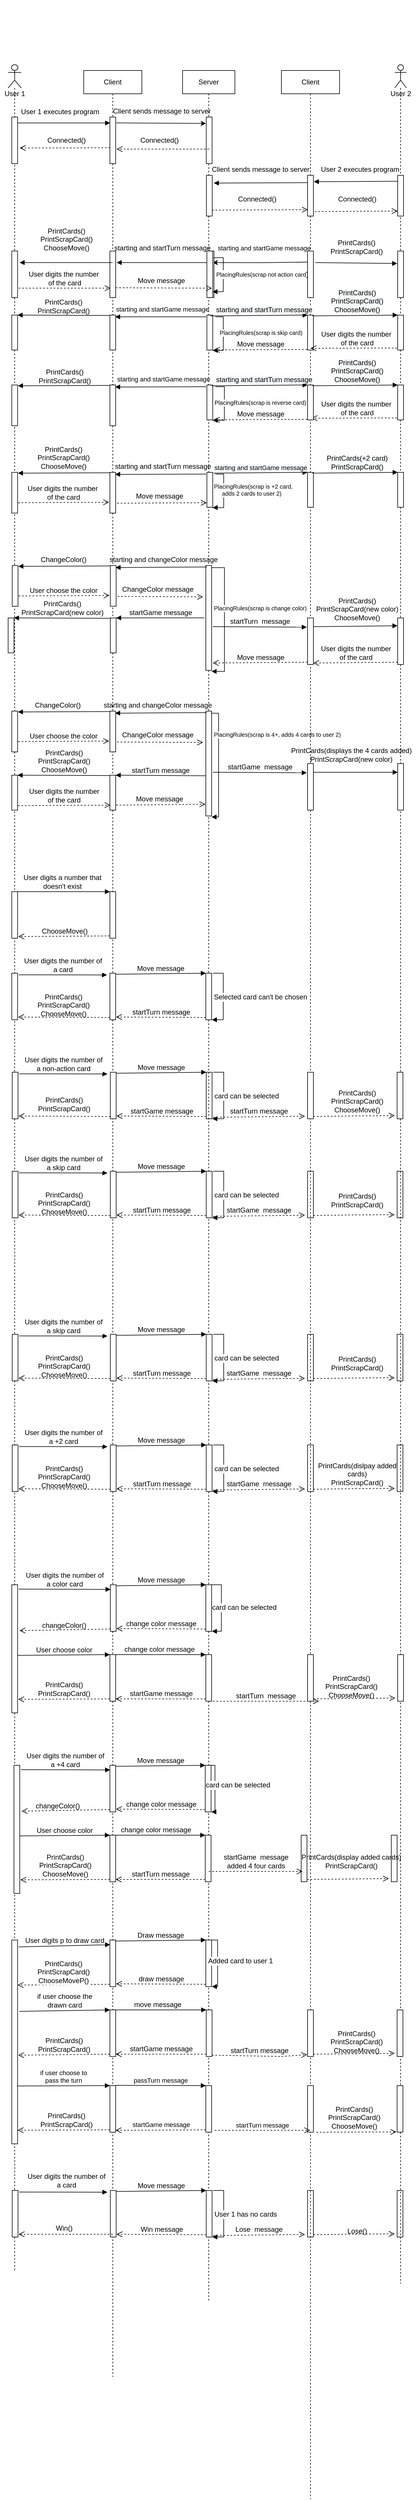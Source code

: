 <mxfile version="15.8.3" type="device"><diagram id="-9uK3v_-b_Hm5CCmBLJu" name="Page-1"><mxGraphModel dx="1221" dy="672" grid="1" gridSize="10" guides="1" tooltips="1" connect="1" arrows="1" fold="1" page="1" pageScale="1" pageWidth="827" pageHeight="1169" math="0" shadow="0"><root><mxCell id="0"/><mxCell id="1" parent="0"/><mxCell id="xDxwJerPorOZdMrYGM10-29" value="" style="endArrow=none;dashed=1;html=1;rounded=0;fontColor=default;startArrow=none;" parent="1" edge="1"><mxGeometry width="50" height="50" relative="1" as="geometry"><mxPoint x="70" y="260" as="sourcePoint"/><mxPoint x="70" y="260" as="targetPoint"/><Array as="points"/></mxGeometry></mxCell><mxCell id="xDxwJerPorOZdMrYGM10-46" value="" style="endArrow=classic;html=1;rounded=0;fontColor=default;exitX=1.18;exitY=0.247;exitDx=0;exitDy=0;exitPerimeter=0;entryX=-0.06;entryY=0.137;entryDx=0;entryDy=0;entryPerimeter=0;" parent="1" target="xDxwJerPorOZdMrYGM10-84" edge="1"><mxGeometry width="50" height="50" relative="1" as="geometry"><mxPoint x="256.2" y="470" as="sourcePoint"/><mxPoint x="425.0" y="470.88" as="targetPoint"/></mxGeometry></mxCell><mxCell id="xDxwJerPorOZdMrYGM10-47" value="" style="endArrow=classic;html=1;rounded=0;fontColor=default;entryX=0.98;entryY=0.248;entryDx=0;entryDy=0;entryPerimeter=0;exitX=0.04;exitY=0.238;exitDx=0;exitDy=0;exitPerimeter=0;" parent="1" source="xDxwJerPorOZdMrYGM10-61" target="xDxwJerPorOZdMrYGM10-80" edge="1"><mxGeometry width="50" height="50" relative="1" as="geometry"><mxPoint x="590" y="370" as="sourcePoint"/><mxPoint x="430" y="373" as="targetPoint"/><Array as="points"><mxPoint x="510" y="710"/></Array></mxGeometry></mxCell><mxCell id="xDxwJerPorOZdMrYGM10-50" value="User 2 executes program" style="text;html=1;align=center;verticalAlign=middle;resizable=0;points=[];autosize=1;strokeColor=none;fillColor=none;fontColor=default;" parent="1" vertex="1"><mxGeometry x="600" y="540" width="150" height="20" as="geometry"/></mxCell><mxCell id="xDxwJerPorOZdMrYGM10-51" value="Client sends message to server" style="text;html=1;align=center;verticalAlign=middle;resizable=0;points=[];autosize=1;strokeColor=none;fillColor=none;fontColor=default;" parent="1" vertex="1"><mxGeometry x="414" y="540" width="180" height="20" as="geometry"/></mxCell><mxCell id="xDxwJerPorOZdMrYGM10-70" value="User 2&lt;br&gt;" style="text;html=1;align=center;verticalAlign=middle;resizable=0;points=[];autosize=1;strokeColor=none;fillColor=none;fontColor=default;" parent="1" vertex="1"><mxGeometry x="720" y="410" width="50" height="20" as="geometry"/></mxCell><mxCell id="xDxwJerPorOZdMrYGM10-74" value="&lt;font style=&quot;font-size: 12px&quot;&gt;User 1 executes program&lt;/font&gt;" style="html=1;verticalAlign=bottom;endArrow=block;rounded=0;fontColor=default;entryX=0.04;entryY=0.127;entryDx=0;entryDy=0;entryPerimeter=0;" parent="1" source="xDxwJerPorOZdMrYGM10-71" target="xDxwJerPorOZdMrYGM10-56" edge="1"><mxGeometry x="-0.085" y="10" width="80" relative="1" as="geometry"><mxPoint x="110" y="280" as="sourcePoint"/><mxPoint x="230" y="280" as="targetPoint"/><mxPoint as="offset"/></mxGeometry></mxCell><mxCell id="xDxwJerPorOZdMrYGM10-78" value="Connected()" style="text;html=1;align=center;verticalAlign=middle;resizable=0;points=[];autosize=1;strokeColor=none;fillColor=none;fontColor=default;" parent="1" vertex="1"><mxGeometry x="130" y="490" width="80" height="20" as="geometry"/></mxCell><mxCell id="xDxwJerPorOZdMrYGM10-79" value="Connected()" style="text;html=1;align=center;verticalAlign=middle;resizable=0;points=[];autosize=1;strokeColor=none;fillColor=none;fontColor=default;" parent="1" vertex="1"><mxGeometry x="290" y="490" width="80" height="20" as="geometry"/></mxCell><mxCell id="xDxwJerPorOZdMrYGM10-100" value="" style="html=1;verticalAlign=bottom;endArrow=block;rounded=0;fontColor=default;entryX=1.16;entryY=0.248;entryDx=0;entryDy=0;entryPerimeter=0;" parent="1" source="cnPbRxSMLnRg8e0m3Ejg-4" target="xDxwJerPorOZdMrYGM10-98" edge="1"><mxGeometry x="1" y="306" width="80" relative="1" as="geometry"><mxPoint x="380" y="450" as="sourcePoint"/><mxPoint x="260" y="640" as="targetPoint"/><Array as="points"/><mxPoint x="-266" y="-156" as="offset"/></mxGeometry></mxCell><mxCell id="cnPbRxSMLnRg8e0m3Ejg-1" value="" style="shape=umlLifeline;participant=umlActor;perimeter=lifelinePerimeter;whiteSpace=wrap;html=1;container=1;collapsible=0;recursiveResize=0;verticalAlign=top;spacingTop=36;outlineConnect=0;" parent="1" vertex="1"><mxGeometry x="70" y="370" width="22.5" height="3790" as="geometry"/></mxCell><mxCell id="xDxwJerPorOZdMrYGM10-99" value="" style="html=1;points=[];perimeter=orthogonalPerimeter;fontColor=default;fillColor=default;" parent="cnPbRxSMLnRg8e0m3Ejg-1" vertex="1"><mxGeometry x="6.25" y="320" width="10" height="80" as="geometry"/></mxCell><mxCell id="xDxwJerPorOZdMrYGM10-71" value="" style="html=1;points=[];perimeter=orthogonalPerimeter;fontColor=default;fillColor=default;" parent="cnPbRxSMLnRg8e0m3Ejg-1" vertex="1"><mxGeometry x="6.25" y="90" width="10" height="80" as="geometry"/></mxCell><mxCell id="cnPbRxSMLnRg8e0m3Ejg-7" value="User 1" style="text;html=1;align=center;verticalAlign=middle;resizable=0;points=[];autosize=1;strokeColor=none;fillColor=none;" parent="cnPbRxSMLnRg8e0m3Ejg-1" vertex="1"><mxGeometry x="-13.75" y="40" width="50" height="20" as="geometry"/></mxCell><mxCell id="cnPbRxSMLnRg8e0m3Ejg-46" value="" style="html=1;points=[];perimeter=orthogonalPerimeter;fontSize=12;" parent="cnPbRxSMLnRg8e0m3Ejg-1" vertex="1"><mxGeometry x="6.25" y="430" width="10" height="60" as="geometry"/></mxCell><mxCell id="cnPbRxSMLnRg8e0m3Ejg-70" value="" style="html=1;points=[];perimeter=orthogonalPerimeter;fontSize=12;" parent="cnPbRxSMLnRg8e0m3Ejg-1" vertex="1"><mxGeometry x="6.25" y="550" width="10" height="70" as="geometry"/></mxCell><mxCell id="cnPbRxSMLnRg8e0m3Ejg-71" value="" style="html=1;points=[];perimeter=orthogonalPerimeter;fontSize=12;" parent="cnPbRxSMLnRg8e0m3Ejg-1" vertex="1"><mxGeometry x="6.25" y="700" width="10" height="70" as="geometry"/></mxCell><mxCell id="cnPbRxSMLnRg8e0m3Ejg-107" value="" style="html=1;points=[];perimeter=orthogonalPerimeter;fontSize=12;" parent="cnPbRxSMLnRg8e0m3Ejg-1" vertex="1"><mxGeometry y="950" width="10" height="60" as="geometry"/></mxCell><mxCell id="cnPbRxSMLnRg8e0m3Ejg-139" value="" style="html=1;points=[];perimeter=orthogonalPerimeter;fontSize=12;" parent="cnPbRxSMLnRg8e0m3Ejg-1" vertex="1"><mxGeometry x="6.25" y="1220" width="10" height="60" as="geometry"/></mxCell><mxCell id="cnPbRxSMLnRg8e0m3Ejg-170" value="" style="html=1;points=[];perimeter=orthogonalPerimeter;fontSize=12;" parent="cnPbRxSMLnRg8e0m3Ejg-1" vertex="1"><mxGeometry x="6.25" y="1420" width="10" height="80" as="geometry"/></mxCell><mxCell id="cnPbRxSMLnRg8e0m3Ejg-171" value="" style="html=1;points=[];perimeter=orthogonalPerimeter;fontSize=12;" parent="cnPbRxSMLnRg8e0m3Ejg-1" vertex="1"><mxGeometry x="6.25" y="1560" width="10" height="80" as="geometry"/></mxCell><mxCell id="cnPbRxSMLnRg8e0m3Ejg-140" value="" style="html=1;points=[];perimeter=orthogonalPerimeter;fontSize=12;" parent="cnPbRxSMLnRg8e0m3Ejg-1" vertex="1"><mxGeometry x="6.25" y="1110" width="10" height="70" as="geometry"/></mxCell><mxCell id="cnPbRxSMLnRg8e0m3Ejg-265" value="" style="html=1;points=[];perimeter=orthogonalPerimeter;fontSize=12;" parent="cnPbRxSMLnRg8e0m3Ejg-1" vertex="1"><mxGeometry x="6.25" y="2610" width="10" height="220" as="geometry"/></mxCell><mxCell id="cnPbRxSMLnRg8e0m3Ejg-286" value="" style="html=1;points=[];perimeter=orthogonalPerimeter;fontSize=12;" parent="cnPbRxSMLnRg8e0m3Ejg-1" vertex="1"><mxGeometry x="10" y="2920" width="10" height="220" as="geometry"/></mxCell><mxCell id="F0rIujHXUrJ-Pbpwsj74-66" value="" style="html=1;points=[];perimeter=orthogonalPerimeter;fontSize=12;" vertex="1" parent="cnPbRxSMLnRg8e0m3Ejg-1"><mxGeometry x="6.25" y="3220" width="10" height="350" as="geometry"/></mxCell><mxCell id="cnPbRxSMLnRg8e0m3Ejg-3" value="Client" style="shape=umlLifeline;perimeter=lifelinePerimeter;whiteSpace=wrap;html=1;container=1;collapsible=0;recursiveResize=0;outlineConnect=0;" parent="1" vertex="1"><mxGeometry x="200" y="380" width="100" height="3960" as="geometry"/></mxCell><mxCell id="xDxwJerPorOZdMrYGM10-98" value="" style="html=1;points=[];perimeter=orthogonalPerimeter;fontColor=default;fillColor=default;" parent="cnPbRxSMLnRg8e0m3Ejg-3" vertex="1"><mxGeometry x="45" y="310" width="10" height="80" as="geometry"/></mxCell><mxCell id="xDxwJerPorOZdMrYGM10-56" value="" style="html=1;points=[];perimeter=orthogonalPerimeter;fontColor=default;fillColor=default;" parent="cnPbRxSMLnRg8e0m3Ejg-3" vertex="1"><mxGeometry x="45" y="80" width="10" height="80" as="geometry"/></mxCell><mxCell id="cnPbRxSMLnRg8e0m3Ejg-39" value="" style="html=1;points=[];perimeter=orthogonalPerimeter;fontSize=10;" parent="cnPbRxSMLnRg8e0m3Ejg-3" vertex="1"><mxGeometry x="45" y="420" width="10" height="60" as="geometry"/></mxCell><mxCell id="cnPbRxSMLnRg8e0m3Ejg-49" value="&lt;span style=&quot;background-color: rgb(255 , 255 , 255)&quot;&gt;PrintCards()&lt;/span&gt;&lt;br style=&quot;background-color: rgb(255 , 255 , 255)&quot;&gt;&lt;span style=&quot;background-color: rgb(255 , 255 , 255)&quot;&gt;PrintScrapCard()&lt;/span&gt;" style="text;html=1;align=center;verticalAlign=middle;resizable=0;points=[];autosize=1;strokeColor=none;fillColor=none;fontSize=12;" parent="cnPbRxSMLnRg8e0m3Ejg-3" vertex="1"><mxGeometry x="-90" y="390" width="110" height="30" as="geometry"/></mxCell><mxCell id="cnPbRxSMLnRg8e0m3Ejg-57" value="" style="html=1;points=[];perimeter=orthogonalPerimeter;fontSize=10;" parent="cnPbRxSMLnRg8e0m3Ejg-3" vertex="1"><mxGeometry x="45" y="540" width="10" height="70" as="geometry"/></mxCell><mxCell id="cnPbRxSMLnRg8e0m3Ejg-73" value="PrintCards()&lt;br&gt;PrintScrapCard()&lt;br&gt;ChooseMove()" style="text;html=1;align=center;verticalAlign=middle;resizable=0;points=[];autosize=1;strokeColor=none;fillColor=none;fontSize=12;" parent="cnPbRxSMLnRg8e0m3Ejg-3" vertex="1"><mxGeometry x="-90" y="640" width="110" height="50" as="geometry"/></mxCell><mxCell id="cnPbRxSMLnRg8e0m3Ejg-72" value="" style="html=1;points=[];perimeter=orthogonalPerimeter;fontSize=10;" parent="cnPbRxSMLnRg8e0m3Ejg-3" vertex="1"><mxGeometry x="45" y="690" width="10" height="70" as="geometry"/></mxCell><mxCell id="cnPbRxSMLnRg8e0m3Ejg-87" value="" style="html=1;points=[];perimeter=orthogonalPerimeter;fontSize=12;" parent="cnPbRxSMLnRg8e0m3Ejg-3" vertex="1"><mxGeometry x="-123" y="850" width="10" height="70" as="geometry"/></mxCell><mxCell id="cnPbRxSMLnRg8e0m3Ejg-89" value="" style="html=1;points=[];perimeter=orthogonalPerimeter;fontSize=10;" parent="cnPbRxSMLnRg8e0m3Ejg-3" vertex="1"><mxGeometry x="45.75" y="850" width="10" height="70" as="geometry"/></mxCell><mxCell id="cnPbRxSMLnRg8e0m3Ejg-92" value="starting and changeColor message" style="text;html=1;align=center;verticalAlign=middle;resizable=0;points=[];autosize=1;strokeColor=none;fillColor=none;fontSize=12;" parent="cnPbRxSMLnRg8e0m3Ejg-3" vertex="1"><mxGeometry x="36.51" y="830" width="200" height="20" as="geometry"/></mxCell><mxCell id="cnPbRxSMLnRg8e0m3Ejg-94" value="User choose the color" style="html=1;verticalAlign=bottom;endArrow=open;dashed=1;endSize=8;rounded=0;fontSize=12;exitX=1.087;exitY=0.746;exitDx=0;exitDy=0;exitPerimeter=0;entryX=-0.14;entryY=0.734;entryDx=0;entryDy=0;entryPerimeter=0;" parent="cnPbRxSMLnRg8e0m3Ejg-3" source="cnPbRxSMLnRg8e0m3Ejg-87" target="cnPbRxSMLnRg8e0m3Ejg-89" edge="1"><mxGeometry x="-0.011" relative="1" as="geometry"><mxPoint x="-99.25" y="900" as="sourcePoint"/><mxPoint x="30.75" y="900" as="targetPoint"/><mxPoint as="offset"/></mxGeometry></mxCell><mxCell id="cnPbRxSMLnRg8e0m3Ejg-95" value="" style="html=1;verticalAlign=bottom;endArrow=block;entryX=1.055;entryY=0.02;rounded=0;fontSize=12;exitX=0.02;exitY=0.01;exitDx=0;exitDy=0;exitPerimeter=0;entryDx=0;entryDy=0;entryPerimeter=0;" parent="cnPbRxSMLnRg8e0m3Ejg-3" source="cnPbRxSMLnRg8e0m3Ejg-89" target="cnPbRxSMLnRg8e0m3Ejg-87" edge="1"><mxGeometry relative="1" as="geometry"><mxPoint x="-52.24" y="850" as="sourcePoint"/><mxPoint x="-112.24" y="850" as="targetPoint"/></mxGeometry></mxCell><mxCell id="cnPbRxSMLnRg8e0m3Ejg-104" value="" style="html=1;points=[];perimeter=orthogonalPerimeter;fontSize=12;" parent="cnPbRxSMLnRg8e0m3Ejg-3" vertex="1"><mxGeometry x="45.75" y="940" width="10" height="60" as="geometry"/></mxCell><mxCell id="cnPbRxSMLnRg8e0m3Ejg-145" value="" style="html=1;points=[];perimeter=orthogonalPerimeter;fontSize=12;" parent="cnPbRxSMLnRg8e0m3Ejg-3" vertex="1"><mxGeometry x="45" y="1210" width="10" height="60" as="geometry"/></mxCell><mxCell id="cnPbRxSMLnRg8e0m3Ejg-164" value="" style="html=1;points=[];perimeter=orthogonalPerimeter;fontSize=12;" parent="cnPbRxSMLnRg8e0m3Ejg-3" vertex="1"><mxGeometry x="45" y="1410" width="10" height="80" as="geometry"/></mxCell><mxCell id="cnPbRxSMLnRg8e0m3Ejg-174" value="" style="html=1;points=[];perimeter=orthogonalPerimeter;fontSize=12;" parent="cnPbRxSMLnRg8e0m3Ejg-3" vertex="1"><mxGeometry x="45" y="1550" width="10" height="80" as="geometry"/></mxCell><mxCell id="cnPbRxSMLnRg8e0m3Ejg-204" value="" style="html=1;points=[];perimeter=orthogonalPerimeter;fontSize=12;" parent="cnPbRxSMLnRg8e0m3Ejg-3" vertex="1"><mxGeometry x="-123" y="1720" width="10" height="80" as="geometry"/></mxCell><mxCell id="cnPbRxSMLnRg8e0m3Ejg-205" value="" style="html=1;points=[];perimeter=orthogonalPerimeter;fontSize=12;" parent="cnPbRxSMLnRg8e0m3Ejg-3" vertex="1"><mxGeometry x="45.75" y="1720" width="10" height="80" as="geometry"/></mxCell><mxCell id="cnPbRxSMLnRg8e0m3Ejg-206" value="" style="html=1;points=[];perimeter=orthogonalPerimeter;fontSize=12;" parent="cnPbRxSMLnRg8e0m3Ejg-3" vertex="1"><mxGeometry x="210.75" y="1720" width="10" height="80" as="geometry"/></mxCell><mxCell id="cnPbRxSMLnRg8e0m3Ejg-207" value="card can be selected" style="edgeStyle=orthogonalEdgeStyle;html=1;align=left;spacingLeft=2;endArrow=block;rounded=0;entryX=1.041;entryY=0.999;fontSize=12;entryDx=0;entryDy=0;entryPerimeter=0;" parent="cnPbRxSMLnRg8e0m3Ejg-3" target="cnPbRxSMLnRg8e0m3Ejg-206" edge="1"><mxGeometry x="-0.011" y="-20" relative="1" as="geometry"><mxPoint x="222.63" y="1720" as="sourcePoint"/><Array as="points"><mxPoint x="240.75" y="1720"/><mxPoint x="240.75" y="1800"/></Array><mxPoint x="-142.37" y="1360" as="targetPoint"/><mxPoint y="1" as="offset"/></mxGeometry></mxCell><mxCell id="cnPbRxSMLnRg8e0m3Ejg-208" value="User digits the number of&lt;br&gt;a non-action card" style="html=1;verticalAlign=bottom;endArrow=block;rounded=0;fontSize=12;exitX=1.193;exitY=0.034;exitDx=0;exitDy=0;exitPerimeter=0;" parent="cnPbRxSMLnRg8e0m3Ejg-3" source="cnPbRxSMLnRg8e0m3Ejg-204" edge="1"><mxGeometry relative="1" as="geometry"><mxPoint x="-24.25" y="1720" as="sourcePoint"/><mxPoint x="40.75" y="1723" as="targetPoint"/></mxGeometry></mxCell><mxCell id="cnPbRxSMLnRg8e0m3Ejg-209" value="" style="html=1;verticalAlign=bottom;endArrow=open;dashed=1;endSize=8;exitX=0;exitY=0.95;rounded=0;fontSize=12;entryX=1.099;entryY=0.94;entryDx=0;entryDy=0;entryPerimeter=0;" parent="cnPbRxSMLnRg8e0m3Ejg-3" source="cnPbRxSMLnRg8e0m3Ejg-205" target="cnPbRxSMLnRg8e0m3Ejg-204" edge="1"><mxGeometry x="0.078" relative="1" as="geometry"><mxPoint x="-24.25" y="1796" as="targetPoint"/><mxPoint as="offset"/></mxGeometry></mxCell><mxCell id="cnPbRxSMLnRg8e0m3Ejg-210" value="Move message" style="html=1;verticalAlign=bottom;endArrow=block;entryX=0;entryY=0;rounded=0;fontSize=12;exitX=0.976;exitY=0.022;exitDx=0;exitDy=0;exitPerimeter=0;" parent="cnPbRxSMLnRg8e0m3Ejg-3" source="cnPbRxSMLnRg8e0m3Ejg-205" target="cnPbRxSMLnRg8e0m3Ejg-206" edge="1"><mxGeometry relative="1" as="geometry"><mxPoint x="120.75" y="1700" as="sourcePoint"/></mxGeometry></mxCell><mxCell id="cnPbRxSMLnRg8e0m3Ejg-211" value="startGame message" style="html=1;verticalAlign=bottom;endArrow=open;dashed=1;endSize=8;exitX=0;exitY=0.95;rounded=0;fontSize=12;entryX=1.071;entryY=0.94;entryDx=0;entryDy=0;entryPerimeter=0;" parent="cnPbRxSMLnRg8e0m3Ejg-3" source="cnPbRxSMLnRg8e0m3Ejg-206" target="cnPbRxSMLnRg8e0m3Ejg-205" edge="1"><mxGeometry relative="1" as="geometry"><mxPoint x="120.75" y="1776" as="targetPoint"/><Array as="points"/></mxGeometry></mxCell><mxCell id="cnPbRxSMLnRg8e0m3Ejg-212" value="PrintCards()&lt;br&gt;PrintScrapCard()" style="text;html=1;align=center;verticalAlign=middle;resizable=0;points=[];autosize=1;strokeColor=none;fillColor=none;fontSize=12;" parent="cnPbRxSMLnRg8e0m3Ejg-3" vertex="1"><mxGeometry x="-89.25" y="1760" width="110" height="30" as="geometry"/></mxCell><mxCell id="cnPbRxSMLnRg8e0m3Ejg-230" value="PrintCards()&lt;br&gt;PrintScrapCard()&lt;br&gt;ChooseMove()" style="text;html=1;align=center;verticalAlign=middle;resizable=0;points=[];autosize=1;strokeColor=none;fillColor=none;fontSize=12;" parent="cnPbRxSMLnRg8e0m3Ejg-3" vertex="1"><mxGeometry x="-89.25" y="1920" width="110" height="50" as="geometry"/></mxCell><mxCell id="cnPbRxSMLnRg8e0m3Ejg-141" value="" style="html=1;points=[];perimeter=orthogonalPerimeter;fontSize=10;" parent="cnPbRxSMLnRg8e0m3Ejg-3" vertex="1"><mxGeometry x="45" y="1100" width="10" height="70" as="geometry"/></mxCell><mxCell id="cnPbRxSMLnRg8e0m3Ejg-266" value="" style="html=1;points=[];perimeter=orthogonalPerimeter;fontSize=12;" parent="cnPbRxSMLnRg8e0m3Ejg-3" vertex="1"><mxGeometry x="45.75" y="2600" width="10" height="80" as="geometry"/></mxCell><mxCell id="cnPbRxSMLnRg8e0m3Ejg-279" value="" style="html=1;points=[];perimeter=orthogonalPerimeter;fontSize=12;" parent="cnPbRxSMLnRg8e0m3Ejg-3" vertex="1"><mxGeometry x="45" y="2720" width="10" height="80" as="geometry"/></mxCell><mxCell id="cnPbRxSMLnRg8e0m3Ejg-288" value="" style="html=1;points=[];perimeter=orthogonalPerimeter;fontSize=12;" parent="cnPbRxSMLnRg8e0m3Ejg-3" vertex="1"><mxGeometry x="45" y="3030" width="10" height="80" as="geometry"/></mxCell><mxCell id="cnPbRxSMLnRg8e0m3Ejg-287" value="" style="html=1;points=[];perimeter=orthogonalPerimeter;fontSize=12;" parent="cnPbRxSMLnRg8e0m3Ejg-3" vertex="1"><mxGeometry x="45" y="2910" width="10" height="80" as="geometry"/></mxCell><mxCell id="F0rIujHXUrJ-Pbpwsj74-68" value="" style="html=1;points=[];perimeter=orthogonalPerimeter;fontSize=12;" vertex="1" parent="cnPbRxSMLnRg8e0m3Ejg-3"><mxGeometry x="45" y="3210" width="10" height="80" as="geometry"/></mxCell><mxCell id="F0rIujHXUrJ-Pbpwsj74-67" value="" style="html=1;points=[];perimeter=orthogonalPerimeter;fontSize=12;" vertex="1" parent="cnPbRxSMLnRg8e0m3Ejg-3"><mxGeometry x="45" y="3330" width="10" height="80" as="geometry"/></mxCell><mxCell id="F0rIujHXUrJ-Pbpwsj74-98" value="" style="html=1;points=[];perimeter=orthogonalPerimeter;" vertex="1" parent="cnPbRxSMLnRg8e0m3Ejg-3"><mxGeometry x="45" y="3460" width="10" height="80" as="geometry"/></mxCell><mxCell id="cnPbRxSMLnRg8e0m3Ejg-4" value="Server" style="shape=umlLifeline;perimeter=lifelinePerimeter;whiteSpace=wrap;html=1;container=1;collapsible=0;recursiveResize=0;outlineConnect=0;" parent="1" vertex="1"><mxGeometry x="370" y="380" width="90" height="3830" as="geometry"/></mxCell><mxCell id="xDxwJerPorOZdMrYGM10-84" value="" style="html=1;points=[];perimeter=orthogonalPerimeter;fontColor=default;fillColor=default;" parent="cnPbRxSMLnRg8e0m3Ejg-4" vertex="1"><mxGeometry x="40.76" y="80" width="10" height="80" as="geometry"/></mxCell><mxCell id="cnPbRxSMLnRg8e0m3Ejg-19" value="" style="html=1;points=[];perimeter=orthogonalPerimeter;fontSize=12;" parent="cnPbRxSMLnRg8e0m3Ejg-4" vertex="1"><mxGeometry x="50" y="310" width="4" height="80" as="geometry"/></mxCell><mxCell id="xDxwJerPorOZdMrYGM10-80" value="" style="html=1;points=[];perimeter=orthogonalPerimeter;fontColor=default;fillColor=default;" parent="cnPbRxSMLnRg8e0m3Ejg-4" vertex="1"><mxGeometry x="41.88" y="310" width="10" height="80" as="geometry"/></mxCell><mxCell id="xDxwJerPorOZdMrYGM10-49" value="Client sends message to server" style="text;html=1;align=center;verticalAlign=middle;resizable=0;points=[];autosize=1;strokeColor=none;fillColor=none;fontColor=default;" parent="cnPbRxSMLnRg8e0m3Ejg-4" vertex="1"><mxGeometry x="-126" y="60" width="180" height="20" as="geometry"/></mxCell><mxCell id="xDxwJerPorOZdMrYGM10-85" value="" style="html=1;points=[];perimeter=orthogonalPerimeter;fontColor=default;fillColor=default;" parent="cnPbRxSMLnRg8e0m3Ejg-4" vertex="1"><mxGeometry x="41" y="180" width="10" height="70" as="geometry"/></mxCell><mxCell id="cnPbRxSMLnRg8e0m3Ejg-36" value="&lt;font style=&quot;font-size: 10px&quot;&gt;PlacingRules(scrap not action card&lt;/font&gt;)" style="edgeStyle=orthogonalEdgeStyle;html=1;align=left;spacingLeft=2;endArrow=block;rounded=0;fontSize=12;exitX=1.12;exitY=0.143;exitDx=0;exitDy=0;exitPerimeter=0;entryX=0.96;entryY=0.873;entryDx=0;entryDy=0;entryPerimeter=0;" parent="cnPbRxSMLnRg8e0m3Ejg-4" source="xDxwJerPorOZdMrYGM10-80" target="xDxwJerPorOZdMrYGM10-80" edge="1"><mxGeometry x="-0.031" y="-16" relative="1" as="geometry"><mxPoint x="-85" y="470" as="sourcePoint"/><Array as="points"><mxPoint x="70" y="321"/><mxPoint x="70" y="380"/></Array><mxPoint x="80" y="480" as="targetPoint"/><mxPoint as="offset"/></mxGeometry></mxCell><mxCell id="cnPbRxSMLnRg8e0m3Ejg-42" value="" style="html=1;points=[];perimeter=orthogonalPerimeter;fontSize=10;" parent="cnPbRxSMLnRg8e0m3Ejg-4" vertex="1"><mxGeometry x="41.88" y="420" width="10" height="60" as="geometry"/></mxCell><mxCell id="cnPbRxSMLnRg8e0m3Ejg-44" value="PlacingRules(scrap is skip card)" style="edgeStyle=orthogonalEdgeStyle;html=1;align=left;spacingLeft=2;endArrow=block;rounded=0;entryX=0.98;entryY=1.01;fontSize=10;entryDx=0;entryDy=0;entryPerimeter=0;exitX=1.46;exitY=0.05;exitDx=0;exitDy=0;exitPerimeter=0;" parent="cnPbRxSMLnRg8e0m3Ejg-4" source="cnPbRxSMLnRg8e0m3Ejg-42" target="cnPbRxSMLnRg8e0m3Ejg-42" edge="1"><mxGeometry x="-0.088" y="-10" relative="1" as="geometry"><mxPoint x="90" y="410" as="sourcePoint"/><Array as="points"><mxPoint x="70" y="423"/><mxPoint x="70" y="481"/></Array><mxPoint x="95" y="430" as="targetPoint"/><mxPoint as="offset"/></mxGeometry></mxCell><mxCell id="cnPbRxSMLnRg8e0m3Ejg-58" value="&lt;span style=&quot;background-color: rgb(255 , 255 , 255)&quot;&gt;PrintCards()&lt;/span&gt;&lt;br style=&quot;background-color: rgb(255 , 255 , 255)&quot;&gt;&lt;span style=&quot;background-color: rgb(255 , 255 , 255)&quot;&gt;PrintScrapCard()&lt;/span&gt;" style="text;html=1;align=center;verticalAlign=middle;resizable=0;points=[];autosize=1;strokeColor=none;fillColor=none;fontSize=12;" parent="cnPbRxSMLnRg8e0m3Ejg-4" vertex="1"><mxGeometry x="-258.12" y="510" width="110" height="30" as="geometry"/></mxCell><mxCell id="cnPbRxSMLnRg8e0m3Ejg-59" value="" style="html=1;points=[];perimeter=orthogonalPerimeter;fontSize=10;" parent="cnPbRxSMLnRg8e0m3Ejg-4" vertex="1"><mxGeometry x="41.88" y="540" width="10" height="60" as="geometry"/></mxCell><mxCell id="cnPbRxSMLnRg8e0m3Ejg-60" value="PlacingRules(scrap is reverse card)" style="edgeStyle=orthogonalEdgeStyle;html=1;align=left;spacingLeft=2;endArrow=block;rounded=0;entryX=0.98;entryY=1.01;fontSize=10;entryDx=0;entryDy=0;entryPerimeter=0;exitX=1.46;exitY=0.05;exitDx=0;exitDy=0;exitPerimeter=0;" parent="cnPbRxSMLnRg8e0m3Ejg-4" source="cnPbRxSMLnRg8e0m3Ejg-59" target="cnPbRxSMLnRg8e0m3Ejg-59" edge="1"><mxGeometry x="-0.088" y="-21" relative="1" as="geometry"><mxPoint x="-278.12" y="150" as="sourcePoint"/><Array as="points"><mxPoint x="71.88" y="543"/><mxPoint x="71.88" y="601"/></Array><mxPoint x="-273.12" y="170" as="targetPoint"/><mxPoint as="offset"/></mxGeometry></mxCell><mxCell id="cnPbRxSMLnRg8e0m3Ejg-64" value="&lt;span style=&quot;font-size: 11px&quot;&gt;starting and startGame message&lt;/span&gt;" style="text;html=1;align=center;verticalAlign=middle;resizable=0;points=[];autosize=1;strokeColor=none;fillColor=none;fontSize=12;" parent="cnPbRxSMLnRg8e0m3Ejg-4" vertex="1"><mxGeometry x="-118.12" y="520" width="170" height="20" as="geometry"/></mxCell><mxCell id="cnPbRxSMLnRg8e0m3Ejg-68" value="User digits the number&amp;nbsp;&lt;br&gt;of the card" style="html=1;verticalAlign=bottom;endArrow=open;dashed=1;endSize=8;exitX=-0.12;exitY=0.943;rounded=0;fontSize=12;exitDx=0;exitDy=0;exitPerimeter=0;" parent="cnPbRxSMLnRg8e0m3Ejg-4" source="cnPbRxSMLnRg8e0m3Ejg-62" edge="1"><mxGeometry x="-0.063" relative="1" as="geometry"><mxPoint x="221.88" y="597" as="targetPoint"/><mxPoint as="offset"/></mxGeometry></mxCell><mxCell id="cnPbRxSMLnRg8e0m3Ejg-74" value="" style="html=1;points=[];perimeter=orthogonalPerimeter;fontSize=10;" parent="cnPbRxSMLnRg8e0m3Ejg-4" vertex="1"><mxGeometry x="41.88" y="690" width="10" height="60" as="geometry"/></mxCell><mxCell id="cnPbRxSMLnRg8e0m3Ejg-75" value="PlacingRules(scrap is +2 card,&lt;br&gt;&amp;nbsp; &amp;nbsp; &amp;nbsp;adds 2 cards to user 2)" style="edgeStyle=orthogonalEdgeStyle;html=1;align=left;spacingLeft=2;endArrow=block;rounded=0;entryX=0.98;entryY=1.01;fontSize=10;entryDx=0;entryDy=0;entryPerimeter=0;exitX=1.46;exitY=0.05;exitDx=0;exitDy=0;exitPerimeter=0;" parent="cnPbRxSMLnRg8e0m3Ejg-4" source="cnPbRxSMLnRg8e0m3Ejg-74" target="cnPbRxSMLnRg8e0m3Ejg-74" edge="1"><mxGeometry x="-0.088" y="-21" relative="1" as="geometry"><mxPoint x="-637.24" y="-80" as="sourcePoint"/><Array as="points"><mxPoint x="70.76" y="693"/><mxPoint x="70.76" y="751"/></Array><mxPoint x="-632.24" y="-60" as="targetPoint"/><mxPoint as="offset"/></mxGeometry></mxCell><mxCell id="cnPbRxSMLnRg8e0m3Ejg-76" value="starting and startTurn message" style="text;html=1;align=center;verticalAlign=middle;resizable=0;points=[];autosize=1;strokeColor=none;fillColor=none;fontSize=12;" parent="cnPbRxSMLnRg8e0m3Ejg-4" vertex="1"><mxGeometry x="-124.24" y="670" width="180" height="20" as="geometry"/></mxCell><mxCell id="cnPbRxSMLnRg8e0m3Ejg-90" value="" style="html=1;points=[];perimeter=orthogonalPerimeter;fontSize=10;" parent="cnPbRxSMLnRg8e0m3Ejg-4" vertex="1"><mxGeometry x="40" y="850" width="10" height="180" as="geometry"/></mxCell><mxCell id="cnPbRxSMLnRg8e0m3Ejg-91" value="PlacingRules(scrap is change color)" style="edgeStyle=orthogonalEdgeStyle;html=1;align=left;spacingLeft=2;endArrow=block;rounded=0;entryX=0.98;entryY=1.01;fontSize=10;entryDx=0;entryDy=0;entryPerimeter=0;exitX=0.98;exitY=0.02;exitDx=0;exitDy=0;exitPerimeter=0;" parent="cnPbRxSMLnRg8e0m3Ejg-4" source="cnPbRxSMLnRg8e0m3Ejg-90" target="cnPbRxSMLnRg8e0m3Ejg-90" edge="1"><mxGeometry x="-0.179" y="-22" relative="1" as="geometry"><mxPoint x="-1006.49" y="-300" as="sourcePoint"/><Array as="points"><mxPoint x="72" y="854"/><mxPoint x="72" y="1032"/></Array><mxPoint x="-1001.49" y="-280" as="targetPoint"/><mxPoint as="offset"/></mxGeometry></mxCell><mxCell id="cnPbRxSMLnRg8e0m3Ejg-142" value="starting and changeColor message" style="text;html=1;align=center;verticalAlign=middle;resizable=0;points=[];autosize=1;strokeColor=none;fillColor=none;fontSize=12;" parent="cnPbRxSMLnRg8e0m3Ejg-4" vertex="1"><mxGeometry x="-143.49" y="1080" width="200" height="20" as="geometry"/></mxCell><mxCell id="cnPbRxSMLnRg8e0m3Ejg-146" value="" style="html=1;points=[];perimeter=orthogonalPerimeter;fontSize=10;" parent="cnPbRxSMLnRg8e0m3Ejg-4" vertex="1"><mxGeometry x="40" y="1100" width="10" height="180" as="geometry"/></mxCell><mxCell id="cnPbRxSMLnRg8e0m3Ejg-147" value="PlacingRules(scrap is 4+, adds 4 cards to user 2)" style="edgeStyle=orthogonalEdgeStyle;html=1;align=left;spacingLeft=2;endArrow=block;rounded=0;entryX=0.98;entryY=1.01;fontSize=10;entryDx=0;entryDy=0;entryPerimeter=0;exitX=0.98;exitY=0.02;exitDx=0;exitDy=0;exitPerimeter=0;" parent="cnPbRxSMLnRg8e0m3Ejg-4" source="cnPbRxSMLnRg8e0m3Ejg-146" target="cnPbRxSMLnRg8e0m3Ejg-146" edge="1"><mxGeometry x="-0.52" y="-12" relative="1" as="geometry"><mxPoint x="-1386.49" y="-430" as="sourcePoint"/><Array as="points"><mxPoint x="62" y="1104"/><mxPoint x="62" y="1282"/></Array><mxPoint x="-1381.49" y="-410" as="targetPoint"/><mxPoint as="offset"/></mxGeometry></mxCell><mxCell id="cnPbRxSMLnRg8e0m3Ejg-152" value="ChangeColor()" style="text;html=1;align=center;verticalAlign=middle;resizable=0;points=[];autosize=1;strokeColor=none;fillColor=none;fontSize=12;" parent="cnPbRxSMLnRg8e0m3Ejg-4" vertex="1"><mxGeometry x="-260" y="1080" width="90" height="20" as="geometry"/></mxCell><mxCell id="cnPbRxSMLnRg8e0m3Ejg-159" value="PrintCards(displays the 4 cards added)&lt;br&gt;PrintScrapCard(new color)" style="text;html=1;align=center;verticalAlign=middle;resizable=0;points=[];autosize=1;strokeColor=none;fillColor=none;fontSize=12;" parent="cnPbRxSMLnRg8e0m3Ejg-4" vertex="1"><mxGeometry x="180" y="1160" width="220" height="30" as="geometry"/></mxCell><mxCell id="cnPbRxSMLnRg8e0m3Ejg-178" value="" style="html=1;points=[];perimeter=orthogonalPerimeter;fontSize=12;" parent="cnPbRxSMLnRg8e0m3Ejg-4" vertex="1"><mxGeometry x="40" y="1550" width="10" height="80" as="geometry"/></mxCell><mxCell id="cnPbRxSMLnRg8e0m3Ejg-186" value="Selected card can't be chosen" style="edgeStyle=orthogonalEdgeStyle;html=1;align=left;spacingLeft=2;endArrow=block;rounded=0;entryX=1.041;entryY=0.999;fontSize=12;entryDx=0;entryDy=0;entryPerimeter=0;" parent="cnPbRxSMLnRg8e0m3Ejg-4" target="cnPbRxSMLnRg8e0m3Ejg-178" edge="1"><mxGeometry x="-0.011" y="-20" relative="1" as="geometry"><mxPoint x="51.88" y="1550" as="sourcePoint"/><Array as="points"><mxPoint x="70" y="1550"/><mxPoint x="70" y="1630"/></Array><mxPoint x="56.88" y="1570" as="targetPoint"/><mxPoint y="1" as="offset"/></mxGeometry></mxCell><mxCell id="cnPbRxSMLnRg8e0m3Ejg-222" value="" style="html=1;points=[];perimeter=orthogonalPerimeter;fontSize=12;" parent="cnPbRxSMLnRg8e0m3Ejg-4" vertex="1"><mxGeometry x="-293" y="1890" width="10" height="80" as="geometry"/></mxCell><mxCell id="cnPbRxSMLnRg8e0m3Ejg-223" value="" style="html=1;points=[];perimeter=orthogonalPerimeter;fontSize=12;" parent="cnPbRxSMLnRg8e0m3Ejg-4" vertex="1"><mxGeometry x="-124.25" y="1890" width="10" height="80" as="geometry"/></mxCell><mxCell id="cnPbRxSMLnRg8e0m3Ejg-224" value="" style="html=1;points=[];perimeter=orthogonalPerimeter;fontSize=12;" parent="cnPbRxSMLnRg8e0m3Ejg-4" vertex="1"><mxGeometry x="40.75" y="1890" width="10" height="80" as="geometry"/></mxCell><mxCell id="cnPbRxSMLnRg8e0m3Ejg-225" value="card can be selected" style="edgeStyle=orthogonalEdgeStyle;html=1;align=left;spacingLeft=2;endArrow=block;rounded=0;entryX=1.041;entryY=0.999;fontSize=12;entryDx=0;entryDy=0;entryPerimeter=0;" parent="cnPbRxSMLnRg8e0m3Ejg-4" target="cnPbRxSMLnRg8e0m3Ejg-224" edge="1"><mxGeometry x="-0.011" y="-20" relative="1" as="geometry"><mxPoint x="52.63" y="1890" as="sourcePoint"/><Array as="points"><mxPoint x="70.75" y="1890"/><mxPoint x="70.75" y="1970"/></Array><mxPoint x="-512.37" y="1150" as="targetPoint"/><mxPoint y="1" as="offset"/></mxGeometry></mxCell><mxCell id="cnPbRxSMLnRg8e0m3Ejg-226" value="User digits the number of&lt;br&gt;a skip card" style="html=1;verticalAlign=bottom;endArrow=block;rounded=0;fontSize=12;exitX=1.193;exitY=0.034;exitDx=0;exitDy=0;exitPerimeter=0;" parent="cnPbRxSMLnRg8e0m3Ejg-4" source="cnPbRxSMLnRg8e0m3Ejg-222" edge="1"><mxGeometry relative="1" as="geometry"><mxPoint x="-394.25" y="1510" as="sourcePoint"/><mxPoint x="-129.25" y="1893" as="targetPoint"/></mxGeometry></mxCell><mxCell id="cnPbRxSMLnRg8e0m3Ejg-227" value="" style="html=1;verticalAlign=bottom;endArrow=open;dashed=1;endSize=8;exitX=0;exitY=0.95;rounded=0;fontSize=12;entryX=1.099;entryY=0.94;entryDx=0;entryDy=0;entryPerimeter=0;" parent="cnPbRxSMLnRg8e0m3Ejg-4" source="cnPbRxSMLnRg8e0m3Ejg-223" target="cnPbRxSMLnRg8e0m3Ejg-222" edge="1"><mxGeometry x="0.078" relative="1" as="geometry"><mxPoint x="-394.25" y="1586" as="targetPoint"/><mxPoint as="offset"/></mxGeometry></mxCell><mxCell id="cnPbRxSMLnRg8e0m3Ejg-228" value="Move message" style="html=1;verticalAlign=bottom;endArrow=block;entryX=0;entryY=0;rounded=0;fontSize=12;exitX=0.976;exitY=0.022;exitDx=0;exitDy=0;exitPerimeter=0;" parent="cnPbRxSMLnRg8e0m3Ejg-4" source="cnPbRxSMLnRg8e0m3Ejg-223" target="cnPbRxSMLnRg8e0m3Ejg-224" edge="1"><mxGeometry relative="1" as="geometry"><mxPoint x="-249.25" y="1490" as="sourcePoint"/></mxGeometry></mxCell><mxCell id="cnPbRxSMLnRg8e0m3Ejg-229" value="startTurn message" style="html=1;verticalAlign=bottom;endArrow=open;dashed=1;endSize=8;exitX=0;exitY=0.95;rounded=0;fontSize=12;entryX=1.071;entryY=0.94;entryDx=0;entryDy=0;entryPerimeter=0;" parent="cnPbRxSMLnRg8e0m3Ejg-4" source="cnPbRxSMLnRg8e0m3Ejg-224" target="cnPbRxSMLnRg8e0m3Ejg-223" edge="1"><mxGeometry relative="1" as="geometry"><mxPoint x="-249.25" y="1566" as="targetPoint"/><Array as="points"/></mxGeometry></mxCell><mxCell id="cnPbRxSMLnRg8e0m3Ejg-231" value="" style="html=1;points=[];perimeter=orthogonalPerimeter;fontSize=12;" parent="cnPbRxSMLnRg8e0m3Ejg-4" vertex="1"><mxGeometry x="215" y="1890" width="10" height="80" as="geometry"/></mxCell><mxCell id="cnPbRxSMLnRg8e0m3Ejg-232" value="" style="html=1;points=[];perimeter=orthogonalPerimeter;fontSize=12;" parent="cnPbRxSMLnRg8e0m3Ejg-4" vertex="1"><mxGeometry x="369" y="1890" width="10" height="80" as="geometry"/></mxCell><mxCell id="cnPbRxSMLnRg8e0m3Ejg-233" value="" style="html=1;verticalAlign=bottom;endArrow=open;dashed=1;endSize=8;exitX=1;exitY=0.95;rounded=0;fontSize=12;entryX=-0.424;entryY=0.932;entryDx=0;entryDy=0;entryPerimeter=0;" parent="cnPbRxSMLnRg8e0m3Ejg-4" source="cnPbRxSMLnRg8e0m3Ejg-231" target="cnPbRxSMLnRg8e0m3Ejg-232" edge="1"><mxGeometry relative="1" as="geometry"><mxPoint x="300" y="1966" as="targetPoint"/><Array as="points"><mxPoint x="300" y="1965"/></Array></mxGeometry></mxCell><mxCell id="cnPbRxSMLnRg8e0m3Ejg-234" value="startGame&amp;nbsp; message" style="html=1;verticalAlign=bottom;endArrow=open;dashed=1;endSize=8;rounded=0;fontSize=12;exitX=1.154;exitY=0.968;exitDx=0;exitDy=0;exitPerimeter=0;entryX=-0.459;entryY=0.944;entryDx=0;entryDy=0;entryPerimeter=0;" parent="cnPbRxSMLnRg8e0m3Ejg-4" source="cnPbRxSMLnRg8e0m3Ejg-224" target="cnPbRxSMLnRg8e0m3Ejg-231" edge="1"><mxGeometry relative="1" as="geometry"><mxPoint x="100" y="1840" as="sourcePoint"/><mxPoint x="20" y="1840" as="targetPoint"/></mxGeometry></mxCell><mxCell id="cnPbRxSMLnRg8e0m3Ejg-235" value="PrintCards()&lt;br&gt;PrintScrapCard()" style="text;html=1;align=center;verticalAlign=middle;resizable=0;points=[];autosize=1;strokeColor=none;fillColor=none;fontSize=12;" parent="cnPbRxSMLnRg8e0m3Ejg-4" vertex="1"><mxGeometry x="245" y="1925" width="110" height="30" as="geometry"/></mxCell><mxCell id="cnPbRxSMLnRg8e0m3Ejg-236" value="PrintCards()&lt;br&gt;PrintScrapCard()&lt;br&gt;ChooseMove()" style="text;html=1;align=center;verticalAlign=middle;resizable=0;points=[];autosize=1;strokeColor=none;fillColor=none;fontSize=12;" parent="cnPbRxSMLnRg8e0m3Ejg-4" vertex="1"><mxGeometry x="-259.25" y="2200" width="110" height="50" as="geometry"/></mxCell><mxCell id="cnPbRxSMLnRg8e0m3Ejg-237" value="" style="html=1;points=[];perimeter=orthogonalPerimeter;fontSize=12;" parent="cnPbRxSMLnRg8e0m3Ejg-4" vertex="1"><mxGeometry x="-293" y="2170" width="10" height="80" as="geometry"/></mxCell><mxCell id="cnPbRxSMLnRg8e0m3Ejg-238" value="" style="html=1;points=[];perimeter=orthogonalPerimeter;fontSize=12;" parent="cnPbRxSMLnRg8e0m3Ejg-4" vertex="1"><mxGeometry x="-124.25" y="2170" width="10" height="80" as="geometry"/></mxCell><mxCell id="cnPbRxSMLnRg8e0m3Ejg-239" value="" style="html=1;points=[];perimeter=orthogonalPerimeter;fontSize=12;" parent="cnPbRxSMLnRg8e0m3Ejg-4" vertex="1"><mxGeometry x="40.75" y="2170" width="10" height="80" as="geometry"/></mxCell><mxCell id="cnPbRxSMLnRg8e0m3Ejg-240" value="card can be selected" style="edgeStyle=orthogonalEdgeStyle;html=1;align=left;spacingLeft=2;endArrow=block;rounded=0;entryX=1.041;entryY=0.999;fontSize=12;entryDx=0;entryDy=0;entryPerimeter=0;" parent="cnPbRxSMLnRg8e0m3Ejg-4" target="cnPbRxSMLnRg8e0m3Ejg-239" edge="1"><mxGeometry x="-0.011" y="-20" relative="1" as="geometry"><mxPoint x="52.63" y="2170" as="sourcePoint"/><Array as="points"><mxPoint x="70.75" y="2170"/><mxPoint x="70.75" y="2250"/></Array><mxPoint x="-882.37" y="1050" as="targetPoint"/><mxPoint y="1" as="offset"/></mxGeometry></mxCell><mxCell id="cnPbRxSMLnRg8e0m3Ejg-241" value="User digits the number of&lt;br&gt;a skip card" style="html=1;verticalAlign=bottom;endArrow=block;rounded=0;fontSize=12;exitX=1.193;exitY=0.034;exitDx=0;exitDy=0;exitPerimeter=0;" parent="cnPbRxSMLnRg8e0m3Ejg-4" source="cnPbRxSMLnRg8e0m3Ejg-237" edge="1"><mxGeometry relative="1" as="geometry"><mxPoint x="-764.25" y="1410" as="sourcePoint"/><mxPoint x="-129.25" y="2173" as="targetPoint"/></mxGeometry></mxCell><mxCell id="cnPbRxSMLnRg8e0m3Ejg-242" value="" style="html=1;verticalAlign=bottom;endArrow=open;dashed=1;endSize=8;exitX=0;exitY=0.95;rounded=0;fontSize=12;entryX=1.099;entryY=0.94;entryDx=0;entryDy=0;entryPerimeter=0;" parent="cnPbRxSMLnRg8e0m3Ejg-4" source="cnPbRxSMLnRg8e0m3Ejg-238" target="cnPbRxSMLnRg8e0m3Ejg-237" edge="1"><mxGeometry x="0.078" relative="1" as="geometry"><mxPoint x="-764.25" y="1486" as="targetPoint"/><mxPoint as="offset"/></mxGeometry></mxCell><mxCell id="cnPbRxSMLnRg8e0m3Ejg-243" value="Move message" style="html=1;verticalAlign=bottom;endArrow=block;entryX=0;entryY=0;rounded=0;fontSize=12;exitX=0.976;exitY=0.022;exitDx=0;exitDy=0;exitPerimeter=0;" parent="cnPbRxSMLnRg8e0m3Ejg-4" source="cnPbRxSMLnRg8e0m3Ejg-238" target="cnPbRxSMLnRg8e0m3Ejg-239" edge="1"><mxGeometry relative="1" as="geometry"><mxPoint x="-619.25" y="1390" as="sourcePoint"/></mxGeometry></mxCell><mxCell id="cnPbRxSMLnRg8e0m3Ejg-244" value="startTurn message" style="html=1;verticalAlign=bottom;endArrow=open;dashed=1;endSize=8;exitX=0;exitY=0.95;rounded=0;fontSize=12;entryX=1.071;entryY=0.94;entryDx=0;entryDy=0;entryPerimeter=0;" parent="cnPbRxSMLnRg8e0m3Ejg-4" source="cnPbRxSMLnRg8e0m3Ejg-239" target="cnPbRxSMLnRg8e0m3Ejg-238" edge="1"><mxGeometry relative="1" as="geometry"><mxPoint x="-619.25" y="1466" as="targetPoint"/><Array as="points"/></mxGeometry></mxCell><mxCell id="cnPbRxSMLnRg8e0m3Ejg-245" value="" style="html=1;points=[];perimeter=orthogonalPerimeter;fontSize=12;" parent="cnPbRxSMLnRg8e0m3Ejg-4" vertex="1"><mxGeometry x="215" y="2170" width="10" height="80" as="geometry"/></mxCell><mxCell id="cnPbRxSMLnRg8e0m3Ejg-246" value="" style="html=1;points=[];perimeter=orthogonalPerimeter;fontSize=12;" parent="cnPbRxSMLnRg8e0m3Ejg-4" vertex="1"><mxGeometry x="369" y="2170" width="10" height="80" as="geometry"/></mxCell><mxCell id="cnPbRxSMLnRg8e0m3Ejg-247" value="" style="html=1;verticalAlign=bottom;endArrow=open;dashed=1;endSize=8;exitX=1;exitY=0.95;rounded=0;fontSize=12;entryX=-0.424;entryY=0.932;entryDx=0;entryDy=0;entryPerimeter=0;" parent="cnPbRxSMLnRg8e0m3Ejg-4" source="cnPbRxSMLnRg8e0m3Ejg-245" target="cnPbRxSMLnRg8e0m3Ejg-246" edge="1"><mxGeometry relative="1" as="geometry"><mxPoint x="-70" y="1866" as="targetPoint"/><Array as="points"><mxPoint x="300" y="2245"/></Array></mxGeometry></mxCell><mxCell id="cnPbRxSMLnRg8e0m3Ejg-248" value="startGame&amp;nbsp; message" style="html=1;verticalAlign=bottom;endArrow=open;dashed=1;endSize=8;rounded=0;fontSize=12;exitX=1.154;exitY=0.968;exitDx=0;exitDy=0;exitPerimeter=0;entryX=-0.459;entryY=0.944;entryDx=0;entryDy=0;entryPerimeter=0;" parent="cnPbRxSMLnRg8e0m3Ejg-4" source="cnPbRxSMLnRg8e0m3Ejg-239" target="cnPbRxSMLnRg8e0m3Ejg-245" edge="1"><mxGeometry relative="1" as="geometry"><mxPoint x="-270" y="1740" as="sourcePoint"/><mxPoint x="-350" y="1740" as="targetPoint"/></mxGeometry></mxCell><mxCell id="cnPbRxSMLnRg8e0m3Ejg-249" value="PrintCards()&lt;br&gt;PrintScrapCard()" style="text;html=1;align=center;verticalAlign=middle;resizable=0;points=[];autosize=1;strokeColor=none;fillColor=none;fontSize=12;" parent="cnPbRxSMLnRg8e0m3Ejg-4" vertex="1"><mxGeometry x="245" y="2205" width="110" height="30" as="geometry"/></mxCell><mxCell id="cnPbRxSMLnRg8e0m3Ejg-250" value="PrintCards()&lt;br&gt;PrintScrapCard()&lt;br&gt;ChooseMove()" style="text;html=1;align=center;verticalAlign=middle;resizable=0;points=[];autosize=1;strokeColor=none;fillColor=none;fontSize=12;" parent="cnPbRxSMLnRg8e0m3Ejg-4" vertex="1"><mxGeometry x="-259.25" y="2390" width="110" height="50" as="geometry"/></mxCell><mxCell id="cnPbRxSMLnRg8e0m3Ejg-251" value="" style="html=1;points=[];perimeter=orthogonalPerimeter;fontSize=12;" parent="cnPbRxSMLnRg8e0m3Ejg-4" vertex="1"><mxGeometry x="-293" y="2360" width="10" height="80" as="geometry"/></mxCell><mxCell id="cnPbRxSMLnRg8e0m3Ejg-252" value="" style="html=1;points=[];perimeter=orthogonalPerimeter;fontSize=12;" parent="cnPbRxSMLnRg8e0m3Ejg-4" vertex="1"><mxGeometry x="-124.25" y="2360" width="10" height="80" as="geometry"/></mxCell><mxCell id="cnPbRxSMLnRg8e0m3Ejg-253" value="" style="html=1;points=[];perimeter=orthogonalPerimeter;fontSize=12;" parent="cnPbRxSMLnRg8e0m3Ejg-4" vertex="1"><mxGeometry x="40.75" y="2360" width="10" height="80" as="geometry"/></mxCell><mxCell id="cnPbRxSMLnRg8e0m3Ejg-254" value="card can be selected" style="edgeStyle=orthogonalEdgeStyle;html=1;align=left;spacingLeft=2;endArrow=block;rounded=0;entryX=1.041;entryY=0.999;fontSize=12;entryDx=0;entryDy=0;entryPerimeter=0;" parent="cnPbRxSMLnRg8e0m3Ejg-4" target="cnPbRxSMLnRg8e0m3Ejg-253" edge="1"><mxGeometry x="-0.011" y="-20" relative="1" as="geometry"><mxPoint x="52.63" y="2360" as="sourcePoint"/><Array as="points"><mxPoint x="70.75" y="2360"/><mxPoint x="70.75" y="2440"/></Array><mxPoint x="-1252.37" y="860" as="targetPoint"/><mxPoint y="1" as="offset"/></mxGeometry></mxCell><mxCell id="cnPbRxSMLnRg8e0m3Ejg-255" value="User digits the number of&lt;br&gt;a +2 card" style="html=1;verticalAlign=bottom;endArrow=block;rounded=0;fontSize=12;exitX=1.193;exitY=0.034;exitDx=0;exitDy=0;exitPerimeter=0;" parent="cnPbRxSMLnRg8e0m3Ejg-4" source="cnPbRxSMLnRg8e0m3Ejg-251" edge="1"><mxGeometry relative="1" as="geometry"><mxPoint x="-1134.25" y="1220" as="sourcePoint"/><mxPoint x="-129.25" y="2363" as="targetPoint"/></mxGeometry></mxCell><mxCell id="cnPbRxSMLnRg8e0m3Ejg-256" value="" style="html=1;verticalAlign=bottom;endArrow=open;dashed=1;endSize=8;exitX=0;exitY=0.95;rounded=0;fontSize=12;entryX=1.099;entryY=0.94;entryDx=0;entryDy=0;entryPerimeter=0;" parent="cnPbRxSMLnRg8e0m3Ejg-4" source="cnPbRxSMLnRg8e0m3Ejg-252" target="cnPbRxSMLnRg8e0m3Ejg-251" edge="1"><mxGeometry x="0.078" relative="1" as="geometry"><mxPoint x="-1134.25" y="1296" as="targetPoint"/><mxPoint as="offset"/></mxGeometry></mxCell><mxCell id="cnPbRxSMLnRg8e0m3Ejg-257" value="Move message" style="html=1;verticalAlign=bottom;endArrow=block;entryX=0;entryY=0;rounded=0;fontSize=12;exitX=0.976;exitY=0.022;exitDx=0;exitDy=0;exitPerimeter=0;" parent="cnPbRxSMLnRg8e0m3Ejg-4" source="cnPbRxSMLnRg8e0m3Ejg-252" target="cnPbRxSMLnRg8e0m3Ejg-253" edge="1"><mxGeometry relative="1" as="geometry"><mxPoint x="-989.25" y="1200" as="sourcePoint"/></mxGeometry></mxCell><mxCell id="cnPbRxSMLnRg8e0m3Ejg-258" value="startTurn message" style="html=1;verticalAlign=bottom;endArrow=open;dashed=1;endSize=8;exitX=0;exitY=0.95;rounded=0;fontSize=12;entryX=1.071;entryY=0.94;entryDx=0;entryDy=0;entryPerimeter=0;" parent="cnPbRxSMLnRg8e0m3Ejg-4" source="cnPbRxSMLnRg8e0m3Ejg-253" target="cnPbRxSMLnRg8e0m3Ejg-252" edge="1"><mxGeometry relative="1" as="geometry"><mxPoint x="-989.25" y="1276" as="targetPoint"/><Array as="points"/></mxGeometry></mxCell><mxCell id="cnPbRxSMLnRg8e0m3Ejg-259" value="" style="html=1;points=[];perimeter=orthogonalPerimeter;fontSize=12;" parent="cnPbRxSMLnRg8e0m3Ejg-4" vertex="1"><mxGeometry x="215" y="2360" width="10" height="80" as="geometry"/></mxCell><mxCell id="cnPbRxSMLnRg8e0m3Ejg-260" value="" style="html=1;points=[];perimeter=orthogonalPerimeter;fontSize=12;" parent="cnPbRxSMLnRg8e0m3Ejg-4" vertex="1"><mxGeometry x="369" y="2360" width="10" height="80" as="geometry"/></mxCell><mxCell id="cnPbRxSMLnRg8e0m3Ejg-261" value="" style="html=1;verticalAlign=bottom;endArrow=open;dashed=1;endSize=8;exitX=1;exitY=0.95;rounded=0;fontSize=12;entryX=-0.424;entryY=0.932;entryDx=0;entryDy=0;entryPerimeter=0;" parent="cnPbRxSMLnRg8e0m3Ejg-4" source="cnPbRxSMLnRg8e0m3Ejg-259" target="cnPbRxSMLnRg8e0m3Ejg-260" edge="1"><mxGeometry relative="1" as="geometry"><mxPoint x="-440" y="1676" as="targetPoint"/><Array as="points"><mxPoint x="300" y="2435"/></Array></mxGeometry></mxCell><mxCell id="cnPbRxSMLnRg8e0m3Ejg-262" value="startGame&amp;nbsp; message" style="html=1;verticalAlign=bottom;endArrow=open;dashed=1;endSize=8;rounded=0;fontSize=12;exitX=1.154;exitY=0.968;exitDx=0;exitDy=0;exitPerimeter=0;entryX=-0.459;entryY=0.944;entryDx=0;entryDy=0;entryPerimeter=0;" parent="cnPbRxSMLnRg8e0m3Ejg-4" source="cnPbRxSMLnRg8e0m3Ejg-253" target="cnPbRxSMLnRg8e0m3Ejg-259" edge="1"><mxGeometry relative="1" as="geometry"><mxPoint x="-640" y="1550" as="sourcePoint"/><mxPoint x="-720" y="1550" as="targetPoint"/></mxGeometry></mxCell><mxCell id="cnPbRxSMLnRg8e0m3Ejg-263" value="PrintCards(dislpay added&lt;br&gt;cards)&lt;br&gt;PrintScrapCard()" style="text;html=1;align=center;verticalAlign=middle;resizable=0;points=[];autosize=1;strokeColor=none;fillColor=none;fontSize=12;" parent="cnPbRxSMLnRg8e0m3Ejg-4" vertex="1"><mxGeometry x="225" y="2385" width="150" height="50" as="geometry"/></mxCell><mxCell id="cnPbRxSMLnRg8e0m3Ejg-267" value="" style="html=1;points=[];perimeter=orthogonalPerimeter;fontSize=12;" parent="cnPbRxSMLnRg8e0m3Ejg-4" vertex="1"><mxGeometry x="40" y="2600" width="10" height="80" as="geometry"/></mxCell><mxCell id="cnPbRxSMLnRg8e0m3Ejg-268" value="card can be selected" style="edgeStyle=orthogonalEdgeStyle;html=1;align=left;spacingLeft=2;endArrow=block;rounded=0;entryX=1.041;entryY=0.999;fontSize=12;entryDx=0;entryDy=0;entryPerimeter=0;" parent="cnPbRxSMLnRg8e0m3Ejg-4" target="cnPbRxSMLnRg8e0m3Ejg-267" edge="1"><mxGeometry x="-0.011" y="-20" relative="1" as="geometry"><mxPoint x="48.63" y="2600" as="sourcePoint"/><Array as="points"><mxPoint x="66.75" y="2600"/><mxPoint x="66.75" y="2680"/></Array><mxPoint x="-1626.37" y="720" as="targetPoint"/><mxPoint y="1" as="offset"/></mxGeometry></mxCell><mxCell id="cnPbRxSMLnRg8e0m3Ejg-282" value="" style="html=1;points=[];perimeter=orthogonalPerimeter;fontSize=12;" parent="cnPbRxSMLnRg8e0m3Ejg-4" vertex="1"><mxGeometry x="40" y="2720" width="10" height="80" as="geometry"/></mxCell><mxCell id="cnPbRxSMLnRg8e0m3Ejg-289" value="" style="html=1;points=[];perimeter=orthogonalPerimeter;fontSize=12;" parent="cnPbRxSMLnRg8e0m3Ejg-4" vertex="1"><mxGeometry x="39" y="2910" width="10" height="80" as="geometry"/></mxCell><mxCell id="cnPbRxSMLnRg8e0m3Ejg-290" value="card can be selected" style="edgeStyle=orthogonalEdgeStyle;html=1;align=left;spacingLeft=2;endArrow=block;rounded=0;entryX=1.041;entryY=0.999;fontSize=12;entryDx=0;entryDy=0;entryPerimeter=0;" parent="cnPbRxSMLnRg8e0m3Ejg-4" target="cnPbRxSMLnRg8e0m3Ejg-289" edge="1"><mxGeometry x="-0.011" y="-20" relative="1" as="geometry"><mxPoint x="37.63" y="2910" as="sourcePoint"/><Array as="points"><mxPoint x="55.75" y="2910"/><mxPoint x="55.75" y="2990"/></Array><mxPoint x="-2007.37" y="650" as="targetPoint"/><mxPoint y="1" as="offset"/></mxGeometry></mxCell><mxCell id="cnPbRxSMLnRg8e0m3Ejg-291" value="" style="html=1;points=[];perimeter=orthogonalPerimeter;fontSize=12;" parent="cnPbRxSMLnRg8e0m3Ejg-4" vertex="1"><mxGeometry x="39" y="3030" width="10" height="80" as="geometry"/></mxCell><mxCell id="cnPbRxSMLnRg8e0m3Ejg-292" value="" style="html=1;points=[];perimeter=orthogonalPerimeter;fontSize=12;" parent="cnPbRxSMLnRg8e0m3Ejg-4" vertex="1"><mxGeometry x="204" y="3030" width="10" height="80" as="geometry"/></mxCell><mxCell id="cnPbRxSMLnRg8e0m3Ejg-293" value="" style="html=1;points=[];perimeter=orthogonalPerimeter;fontSize=12;" parent="cnPbRxSMLnRg8e0m3Ejg-4" vertex="1"><mxGeometry x="359" y="3030" width="10" height="80" as="geometry"/></mxCell><mxCell id="cnPbRxSMLnRg8e0m3Ejg-294" value="PrintCards(display added cards)&lt;br&gt;PrintScrapCard()" style="text;html=1;align=center;verticalAlign=middle;resizable=0;points=[];autosize=1;strokeColor=none;fillColor=none;fontSize=12;" parent="cnPbRxSMLnRg8e0m3Ejg-4" vertex="1"><mxGeometry x="195" y="3060" width="190" height="30" as="geometry"/></mxCell><mxCell id="cnPbRxSMLnRg8e0m3Ejg-298" value="" style="html=1;verticalAlign=bottom;endArrow=open;dashed=1;endSize=8;exitX=1;exitY=0.95;rounded=0;fontSize=12;entryX=-0.424;entryY=0.932;entryDx=0;entryDy=0;entryPerimeter=0;" parent="cnPbRxSMLnRg8e0m3Ejg-4" source="cnPbRxSMLnRg8e0m3Ejg-292" target="cnPbRxSMLnRg8e0m3Ejg-293" edge="1"><mxGeometry relative="1" as="geometry"><mxPoint x="-825" y="1846" as="targetPoint"/><Array as="points"/></mxGeometry></mxCell><mxCell id="cnPbRxSMLnRg8e0m3Ejg-299" value="startGame&amp;nbsp; message&lt;br&gt;added 4 four cards" style="html=1;verticalAlign=bottom;endArrow=open;dashed=1;endSize=8;rounded=0;fontSize=12;entryX=0.06;entryY=1.076;entryDx=0;entryDy=0;entryPerimeter=0;" parent="cnPbRxSMLnRg8e0m3Ejg-4" source="cnPbRxSMLnRg8e0m3Ejg-4" target="cnPbRxSMLnRg8e0m3Ejg-294" edge="1"><mxGeometry relative="1" as="geometry"><mxPoint x="-1025" y="1720" as="sourcePoint"/><mxPoint x="-1105" y="1720" as="targetPoint"/><Array as="points"/></mxGeometry></mxCell><mxCell id="cnPbRxSMLnRg8e0m3Ejg-300" value="changeColor()" style="text;html=1;align=center;verticalAlign=middle;resizable=0;points=[];autosize=1;strokeColor=none;fillColor=none;fontSize=12;" parent="cnPbRxSMLnRg8e0m3Ejg-4" vertex="1"><mxGeometry x="-260.25" y="2970" width="90" height="20" as="geometry"/></mxCell><mxCell id="cnPbRxSMLnRg8e0m3Ejg-301" value="change color message" style="html=1;verticalAlign=bottom;endArrow=block;entryX=0;entryY=0;rounded=0;fontSize=12;" parent="cnPbRxSMLnRg8e0m3Ejg-4" target="cnPbRxSMLnRg8e0m3Ejg-291" edge="1"><mxGeometry relative="1" as="geometry"><mxPoint x="-131.929" y="3030" as="sourcePoint"/></mxGeometry></mxCell><mxCell id="F0rIujHXUrJ-Pbpwsj74-32" value="" style="html=1;points=[];perimeter=orthogonalPerimeter;fontSize=12;" vertex="1" parent="cnPbRxSMLnRg8e0m3Ejg-4"><mxGeometry x="-293" y="3640" width="10" height="80" as="geometry"/></mxCell><mxCell id="F0rIujHXUrJ-Pbpwsj74-33" value="" style="html=1;points=[];perimeter=orthogonalPerimeter;fontSize=12;" vertex="1" parent="cnPbRxSMLnRg8e0m3Ejg-4"><mxGeometry x="-124.25" y="3640" width="10" height="80" as="geometry"/></mxCell><mxCell id="F0rIujHXUrJ-Pbpwsj74-34" value="" style="html=1;points=[];perimeter=orthogonalPerimeter;fontSize=12;" vertex="1" parent="cnPbRxSMLnRg8e0m3Ejg-4"><mxGeometry x="40.75" y="3640" width="10" height="80" as="geometry"/></mxCell><mxCell id="F0rIujHXUrJ-Pbpwsj74-35" value="User 1 has no cards" style="edgeStyle=orthogonalEdgeStyle;html=1;align=left;spacingLeft=2;endArrow=block;rounded=0;entryX=1.041;entryY=0.999;fontSize=12;entryDx=0;entryDy=0;entryPerimeter=0;" edge="1" parent="cnPbRxSMLnRg8e0m3Ejg-4" target="F0rIujHXUrJ-Pbpwsj74-34"><mxGeometry x="-0.011" y="-20" relative="1" as="geometry"><mxPoint x="52.63" y="3640" as="sourcePoint"/><Array as="points"><mxPoint x="70.75" y="3640"/><mxPoint x="70.75" y="3720"/></Array><mxPoint x="-1992.37" y="1380" as="targetPoint"/><mxPoint y="1" as="offset"/></mxGeometry></mxCell><mxCell id="F0rIujHXUrJ-Pbpwsj74-36" value="User digits the number of&lt;br&gt;a card" style="html=1;verticalAlign=bottom;endArrow=block;rounded=0;fontSize=12;exitX=1.193;exitY=0.034;exitDx=0;exitDy=0;exitPerimeter=0;" edge="1" parent="cnPbRxSMLnRg8e0m3Ejg-4" source="F0rIujHXUrJ-Pbpwsj74-32"><mxGeometry x="0.068" y="3" relative="1" as="geometry"><mxPoint x="-1874.25" y="1740" as="sourcePoint"/><mxPoint x="-129.25" y="3643" as="targetPoint"/><mxPoint as="offset"/></mxGeometry></mxCell><mxCell id="F0rIujHXUrJ-Pbpwsj74-37" value="Move message" style="html=1;verticalAlign=bottom;endArrow=block;entryX=0;entryY=0;rounded=0;fontSize=12;exitX=0.976;exitY=0.022;exitDx=0;exitDy=0;exitPerimeter=0;" edge="1" parent="cnPbRxSMLnRg8e0m3Ejg-4" source="F0rIujHXUrJ-Pbpwsj74-33" target="F0rIujHXUrJ-Pbpwsj74-34"><mxGeometry relative="1" as="geometry"><mxPoint x="-1729.25" y="1720" as="sourcePoint"/></mxGeometry></mxCell><mxCell id="F0rIujHXUrJ-Pbpwsj74-38" value="Win message" style="html=1;verticalAlign=bottom;endArrow=open;dashed=1;endSize=8;exitX=0;exitY=0.95;rounded=0;fontSize=12;entryX=1.071;entryY=0.94;entryDx=0;entryDy=0;entryPerimeter=0;" edge="1" parent="cnPbRxSMLnRg8e0m3Ejg-4" source="F0rIujHXUrJ-Pbpwsj74-34" target="F0rIujHXUrJ-Pbpwsj74-33"><mxGeometry relative="1" as="geometry"><mxPoint x="-1729.25" y="1796" as="targetPoint"/><Array as="points"/></mxGeometry></mxCell><mxCell id="F0rIujHXUrJ-Pbpwsj74-39" value="" style="html=1;points=[];perimeter=orthogonalPerimeter;fontSize=12;" vertex="1" parent="cnPbRxSMLnRg8e0m3Ejg-4"><mxGeometry x="215" y="3640" width="10" height="80" as="geometry"/></mxCell><mxCell id="F0rIujHXUrJ-Pbpwsj74-40" value="" style="html=1;points=[];perimeter=orthogonalPerimeter;fontSize=12;" vertex="1" parent="cnPbRxSMLnRg8e0m3Ejg-4"><mxGeometry x="369" y="3640" width="10" height="80" as="geometry"/></mxCell><mxCell id="F0rIujHXUrJ-Pbpwsj74-41" value="" style="html=1;verticalAlign=bottom;endArrow=open;dashed=1;endSize=8;exitX=1;exitY=0.95;rounded=0;fontSize=12;entryX=-0.424;entryY=0.932;entryDx=0;entryDy=0;entryPerimeter=0;" edge="1" parent="cnPbRxSMLnRg8e0m3Ejg-4" source="F0rIujHXUrJ-Pbpwsj74-39" target="F0rIujHXUrJ-Pbpwsj74-40"><mxGeometry relative="1" as="geometry"><mxPoint x="-1180" y="2196" as="targetPoint"/><Array as="points"><mxPoint x="300" y="3715"/></Array></mxGeometry></mxCell><mxCell id="F0rIujHXUrJ-Pbpwsj74-42" value="Lose&amp;nbsp; message" style="html=1;verticalAlign=bottom;endArrow=open;dashed=1;endSize=8;rounded=0;fontSize=12;exitX=1.154;exitY=0.968;exitDx=0;exitDy=0;exitPerimeter=0;entryX=-0.459;entryY=0.944;entryDx=0;entryDy=0;entryPerimeter=0;" edge="1" parent="cnPbRxSMLnRg8e0m3Ejg-4" source="F0rIujHXUrJ-Pbpwsj74-34" target="F0rIujHXUrJ-Pbpwsj74-39"><mxGeometry relative="1" as="geometry"><mxPoint x="-1380" y="2070" as="sourcePoint"/><mxPoint x="-1460" y="2070" as="targetPoint"/></mxGeometry></mxCell><mxCell id="F0rIujHXUrJ-Pbpwsj74-43" value="Lose()" style="text;html=1;align=center;verticalAlign=middle;resizable=0;points=[];autosize=1;strokeColor=none;fillColor=none;fontSize=12;" vertex="1" parent="cnPbRxSMLnRg8e0m3Ejg-4"><mxGeometry x="275" y="3700" width="50" height="20" as="geometry"/></mxCell><mxCell id="F0rIujHXUrJ-Pbpwsj74-44" value="" style="html=1;verticalAlign=bottom;endArrow=open;dashed=1;endSize=8;exitX=0.425;exitY=0.94;rounded=0;fontSize=12;entryX=1.099;entryY=0.94;entryDx=0;entryDy=0;entryPerimeter=0;startArrow=none;exitDx=0;exitDy=0;exitPerimeter=0;" edge="1" parent="cnPbRxSMLnRg8e0m3Ejg-4" source="F0rIujHXUrJ-Pbpwsj74-33" target="F0rIujHXUrJ-Pbpwsj74-32"><mxGeometry x="0.078" relative="1" as="geometry"><mxPoint x="-1874.25" y="1816" as="targetPoint"/><mxPoint as="offset"/></mxGeometry></mxCell><mxCell id="F0rIujHXUrJ-Pbpwsj74-45" value="Win()" style="text;html=1;align=center;verticalAlign=middle;resizable=0;points=[];autosize=1;strokeColor=none;fillColor=none;" vertex="1" parent="cnPbRxSMLnRg8e0m3Ejg-4"><mxGeometry x="-224.25" y="3695" width="40" height="20" as="geometry"/></mxCell><mxCell id="F0rIujHXUrJ-Pbpwsj74-69" value="" style="html=1;points=[];perimeter=orthogonalPerimeter;fontSize=12;" vertex="1" parent="cnPbRxSMLnRg8e0m3Ejg-4"><mxGeometry x="40" y="3210" width="10" height="80" as="geometry"/></mxCell><mxCell id="F0rIujHXUrJ-Pbpwsj74-70" value="Added card to user 1" style="edgeStyle=orthogonalEdgeStyle;html=1;align=left;spacingLeft=2;endArrow=block;rounded=0;entryX=1.041;entryY=0.999;fontSize=12;entryDx=0;entryDy=0;entryPerimeter=0;" edge="1" parent="cnPbRxSMLnRg8e0m3Ejg-4" target="F0rIujHXUrJ-Pbpwsj74-69"><mxGeometry x="-0.011" y="-20" relative="1" as="geometry"><mxPoint x="42.13" y="3210" as="sourcePoint"/><Array as="points"><mxPoint x="60.25" y="3210"/><mxPoint x="60.25" y="3290"/></Array><mxPoint x="-2372.87" y="570" as="targetPoint"/><mxPoint y="1" as="offset"/></mxGeometry></mxCell><mxCell id="F0rIujHXUrJ-Pbpwsj74-71" value="" style="html=1;points=[];perimeter=orthogonalPerimeter;fontSize=12;" vertex="1" parent="cnPbRxSMLnRg8e0m3Ejg-4"><mxGeometry x="40.75" y="3330" width="10" height="80" as="geometry"/></mxCell><mxCell id="F0rIujHXUrJ-Pbpwsj74-78" value="move message" style="html=1;verticalAlign=bottom;endArrow=block;entryX=0;entryY=0;rounded=0;fontSize=12;" edge="1" parent="cnPbRxSMLnRg8e0m3Ejg-4" target="F0rIujHXUrJ-Pbpwsj74-71"><mxGeometry relative="1" as="geometry"><mxPoint x="-127.429" y="3330" as="sourcePoint"/></mxGeometry></mxCell><mxCell id="F0rIujHXUrJ-Pbpwsj74-104" value="" style="html=1;points=[];perimeter=orthogonalPerimeter;" vertex="1" parent="cnPbRxSMLnRg8e0m3Ejg-4"><mxGeometry x="40" y="3460" width="10" height="80" as="geometry"/></mxCell><mxCell id="cnPbRxSMLnRg8e0m3Ejg-5" value="Client" style="shape=umlLifeline;perimeter=lifelinePerimeter;whiteSpace=wrap;html=1;container=1;collapsible=0;recursiveResize=0;outlineConnect=0;" parent="1" vertex="1"><mxGeometry x="540" y="380" width="100" height="4170" as="geometry"/></mxCell><mxCell id="xDxwJerPorOZdMrYGM10-61" value="" style="html=1;points=[];perimeter=orthogonalPerimeter;fontColor=default;fillColor=default;" parent="cnPbRxSMLnRg8e0m3Ejg-5" vertex="1"><mxGeometry x="45" y="310" width="10" height="80" as="geometry"/></mxCell><mxCell id="cnPbRxSMLnRg8e0m3Ejg-31" value="" style="html=1;points=[];perimeter=orthogonalPerimeter;fontSize=12;" parent="cnPbRxSMLnRg8e0m3Ejg-5" vertex="1"><mxGeometry x="45" y="180" width="10" height="70" as="geometry"/></mxCell><mxCell id="cnPbRxSMLnRg8e0m3Ejg-50" value="" style="html=1;points=[];perimeter=orthogonalPerimeter;fontSize=12;" parent="cnPbRxSMLnRg8e0m3Ejg-5" vertex="1"><mxGeometry x="45" y="420" width="10" height="60" as="geometry"/></mxCell><mxCell id="cnPbRxSMLnRg8e0m3Ejg-61" value="" style="html=1;points=[];perimeter=orthogonalPerimeter;fontSize=12;" parent="cnPbRxSMLnRg8e0m3Ejg-5" vertex="1"><mxGeometry x="45" y="540" width="10" height="60" as="geometry"/></mxCell><mxCell id="cnPbRxSMLnRg8e0m3Ejg-78" value="" style="html=1;points=[];perimeter=orthogonalPerimeter;fontSize=12;" parent="cnPbRxSMLnRg8e0m3Ejg-5" vertex="1"><mxGeometry x="45" y="690" width="10" height="60" as="geometry"/></mxCell><mxCell id="cnPbRxSMLnRg8e0m3Ejg-111" value="" style="html=1;points=[];perimeter=orthogonalPerimeter;fontSize=12;" parent="cnPbRxSMLnRg8e0m3Ejg-5" vertex="1"><mxGeometry x="45" y="940" width="10" height="80" as="geometry"/></mxCell><mxCell id="cnPbRxSMLnRg8e0m3Ejg-148" value="" style="html=1;points=[];perimeter=orthogonalPerimeter;fontSize=12;" parent="cnPbRxSMLnRg8e0m3Ejg-5" vertex="1"><mxGeometry x="45" y="1190" width="10" height="80" as="geometry"/></mxCell><mxCell id="cnPbRxSMLnRg8e0m3Ejg-216" value="" style="html=1;points=[];perimeter=orthogonalPerimeter;fontSize=12;" parent="cnPbRxSMLnRg8e0m3Ejg-5" vertex="1"><mxGeometry x="45" y="1720" width="10" height="80" as="geometry"/></mxCell><mxCell id="cnPbRxSMLnRg8e0m3Ejg-273" value="" style="html=1;points=[];perimeter=orthogonalPerimeter;fontSize=12;" parent="cnPbRxSMLnRg8e0m3Ejg-5" vertex="1"><mxGeometry x="45" y="2720" width="10" height="80" as="geometry"/></mxCell><mxCell id="F0rIujHXUrJ-Pbpwsj74-72" value="" style="html=1;points=[];perimeter=orthogonalPerimeter;fontSize=12;" vertex="1" parent="cnPbRxSMLnRg8e0m3Ejg-5"><mxGeometry x="45" y="3330" width="10" height="80" as="geometry"/></mxCell><mxCell id="F0rIujHXUrJ-Pbpwsj74-107" value="" style="html=1;points=[];perimeter=orthogonalPerimeter;" vertex="1" parent="cnPbRxSMLnRg8e0m3Ejg-5"><mxGeometry x="45" y="3460" width="10" height="80" as="geometry"/></mxCell><mxCell id="F0rIujHXUrJ-Pbpwsj74-109" value="" style="html=1;verticalAlign=bottom;endArrow=open;dashed=1;endSize=8;rounded=0;entryX=-0.141;entryY=0.994;entryDx=0;entryDy=0;entryPerimeter=0;" edge="1" parent="cnPbRxSMLnRg8e0m3Ejg-5" target="F0rIujHXUrJ-Pbpwsj74-96"><mxGeometry relative="1" as="geometry"><mxPoint x="115" y="3517" as="targetPoint"/><mxPoint x="60" y="3540" as="sourcePoint"/></mxGeometry></mxCell><mxCell id="cnPbRxSMLnRg8e0m3Ejg-6" value="" style="shape=umlLifeline;participant=umlActor;perimeter=lifelinePerimeter;whiteSpace=wrap;html=1;container=1;collapsible=0;recursiveResize=0;verticalAlign=top;spacingTop=36;outlineConnect=0;size=40;" parent="1" vertex="1"><mxGeometry x="735" y="370" width="20" height="3810" as="geometry"/></mxCell><mxCell id="xDxwJerPorOZdMrYGM10-86" value="" style="html=1;points=[];perimeter=orthogonalPerimeter;fontColor=default;fillColor=default;" parent="cnPbRxSMLnRg8e0m3Ejg-6" vertex="1"><mxGeometry x="5" y="320" width="10" height="80" as="geometry"/></mxCell><mxCell id="cnPbRxSMLnRg8e0m3Ejg-30" value="" style="html=1;points=[];perimeter=orthogonalPerimeter;fontSize=12;" parent="cnPbRxSMLnRg8e0m3Ejg-6" vertex="1"><mxGeometry x="5" y="190" width="10" height="70" as="geometry"/></mxCell><mxCell id="cnPbRxSMLnRg8e0m3Ejg-54" value="" style="html=1;points=[];perimeter=orthogonalPerimeter;fontSize=12;" parent="cnPbRxSMLnRg8e0m3Ejg-6" vertex="1"><mxGeometry x="5" y="430" width="10" height="60" as="geometry"/></mxCell><mxCell id="cnPbRxSMLnRg8e0m3Ejg-62" value="" style="html=1;points=[];perimeter=orthogonalPerimeter;fontSize=12;" parent="cnPbRxSMLnRg8e0m3Ejg-6" vertex="1"><mxGeometry x="5" y="550" width="10" height="60" as="geometry"/></mxCell><mxCell id="cnPbRxSMLnRg8e0m3Ejg-114" value="" style="html=1;points=[];perimeter=orthogonalPerimeter;fontSize=12;" parent="cnPbRxSMLnRg8e0m3Ejg-6" vertex="1"><mxGeometry x="5" y="950" width="10" height="80" as="geometry"/></mxCell><mxCell id="cnPbRxSMLnRg8e0m3Ejg-149" value="" style="html=1;points=[];perimeter=orthogonalPerimeter;fontSize=12;" parent="cnPbRxSMLnRg8e0m3Ejg-6" vertex="1"><mxGeometry x="5" y="1200" width="10" height="80" as="geometry"/></mxCell><mxCell id="cnPbRxSMLnRg8e0m3Ejg-219" value="" style="html=1;points=[];perimeter=orthogonalPerimeter;fontSize=12;" parent="cnPbRxSMLnRg8e0m3Ejg-6" vertex="1"><mxGeometry x="4" y="1730" width="10" height="80" as="geometry"/></mxCell><mxCell id="cnPbRxSMLnRg8e0m3Ejg-274" value="" style="html=1;points=[];perimeter=orthogonalPerimeter;fontSize=12;" parent="cnPbRxSMLnRg8e0m3Ejg-6" vertex="1"><mxGeometry x="5" y="2730" width="10" height="80" as="geometry"/></mxCell><mxCell id="cnPbRxSMLnRg8e0m3Ejg-277" value="PrintCards()&lt;br&gt;PrintScrapCard()&lt;br&gt;ChooseMove()" style="text;html=1;align=center;verticalAlign=middle;resizable=0;points=[];autosize=1;strokeColor=none;fillColor=none;fontSize=12;" parent="cnPbRxSMLnRg8e0m3Ejg-6" vertex="1"><mxGeometry x="-130" y="2760" width="110" height="50" as="geometry"/></mxCell><mxCell id="F0rIujHXUrJ-Pbpwsj74-73" value="" style="html=1;points=[];perimeter=orthogonalPerimeter;fontSize=12;" vertex="1" parent="cnPbRxSMLnRg8e0m3Ejg-6"><mxGeometry x="4" y="3340" width="10" height="80" as="geometry"/></mxCell><mxCell id="F0rIujHXUrJ-Pbpwsj74-96" value="" style="html=1;points=[];perimeter=orthogonalPerimeter;" vertex="1" parent="cnPbRxSMLnRg8e0m3Ejg-6"><mxGeometry x="4" y="3470" width="10" height="80" as="geometry"/></mxCell><mxCell id="cnPbRxSMLnRg8e0m3Ejg-8" value="" style="html=1;verticalAlign=bottom;endArrow=block;rounded=0;entryX=1.35;entryY=0.248;entryDx=0;entryDy=0;entryPerimeter=0;" parent="1" source="cnPbRxSMLnRg8e0m3Ejg-3" target="xDxwJerPorOZdMrYGM10-99" edge="1"><mxGeometry x="0.003" y="10" width="80" relative="1" as="geometry"><mxPoint x="120" y="684.5" as="sourcePoint"/><mxPoint x="200" y="684.5" as="targetPoint"/><mxPoint x="1" as="offset"/></mxGeometry></mxCell><mxCell id="cnPbRxSMLnRg8e0m3Ejg-11" value="PrintCards()&lt;br&gt;PrintScrapCard()&lt;br&gt;ChooseMove()" style="text;html=1;align=center;verticalAlign=middle;resizable=0;points=[];autosize=1;strokeColor=none;fillColor=none;fontSize=12;" parent="1" vertex="1"><mxGeometry x="115" y="645" width="110" height="50" as="geometry"/></mxCell><mxCell id="cnPbRxSMLnRg8e0m3Ejg-15" value="" style="html=1;verticalAlign=bottom;endArrow=open;dashed=1;endSize=8;rounded=0;fontSize=12;exitX=0.04;exitY=0.657;exitDx=0;exitDy=0;exitPerimeter=0;" parent="1" source="xDxwJerPorOZdMrYGM10-56" edge="1"><mxGeometry y="-20" relative="1" as="geometry"><mxPoint x="240" y="513" as="sourcePoint"/><mxPoint x="90" y="513" as="targetPoint"/><Array as="points"><mxPoint x="180" y="513"/><mxPoint x="130" y="513"/></Array><mxPoint as="offset"/></mxGeometry></mxCell><mxCell id="cnPbRxSMLnRg8e0m3Ejg-16" value="" style="html=1;verticalAlign=bottom;endArrow=open;dashed=1;endSize=8;rounded=0;fontSize=12;entryX=1.16;entryY=0.688;entryDx=0;entryDy=0;entryPerimeter=0;exitX=0.5;exitY=0.688;exitDx=0;exitDy=0;exitPerimeter=0;" parent="1" source="xDxwJerPorOZdMrYGM10-84" target="xDxwJerPorOZdMrYGM10-56" edge="1"><mxGeometry relative="1" as="geometry"><mxPoint x="410" y="534" as="sourcePoint"/><mxPoint x="370" y="490" as="targetPoint"/><Array as="points"/></mxGeometry></mxCell><mxCell id="cnPbRxSMLnRg8e0m3Ejg-26" value="User digits the number&amp;nbsp;&lt;br&gt;of the card" style="html=1;verticalAlign=bottom;endArrow=open;dashed=1;endSize=8;rounded=0;fontSize=12;exitX=1.19;exitY=0.797;exitDx=0;exitDy=0;exitPerimeter=0;entryX=0.12;entryY=0.797;entryDx=0;entryDy=0;entryPerimeter=0;" parent="1" source="xDxwJerPorOZdMrYGM10-99" target="xDxwJerPorOZdMrYGM10-98" edge="1"><mxGeometry relative="1" as="geometry"><mxPoint x="200" y="700" as="sourcePoint"/><mxPoint x="120" y="700" as="targetPoint"/></mxGeometry></mxCell><mxCell id="cnPbRxSMLnRg8e0m3Ejg-27" value="Move message" style="html=1;verticalAlign=bottom;endArrow=open;dashed=1;endSize=8;rounded=0;fontSize=12;exitX=1;exitY=0.788;exitDx=0;exitDy=0;exitPerimeter=0;entryX=0.1;entryY=0.798;entryDx=0;entryDy=0;entryPerimeter=0;" parent="1" source="xDxwJerPorOZdMrYGM10-98" target="cnPbRxSMLnRg8e0m3Ejg-19" edge="1"><mxGeometry x="-0.063" y="3" relative="1" as="geometry"><mxPoint x="400" y="720" as="sourcePoint"/><mxPoint x="320" y="720" as="targetPoint"/><mxPoint as="offset"/></mxGeometry></mxCell><mxCell id="cnPbRxSMLnRg8e0m3Ejg-25" value="&lt;font style=&quot;font-size: 12px&quot;&gt;PrintCards()&lt;br&gt;PrintScrapCard()&lt;br&gt;&lt;/font&gt;" style="html=1;verticalAlign=bottom;endArrow=block;rounded=0;fontSize=10;entryX=-0.08;entryY=0.267;entryDx=0;entryDy=0;entryPerimeter=0;exitX=1.32;exitY=0.248;exitDx=0;exitDy=0;exitPerimeter=0;" parent="1" source="xDxwJerPorOZdMrYGM10-61" target="xDxwJerPorOZdMrYGM10-86" edge="1"><mxGeometry x="0.004" y="11" width="80" relative="1" as="geometry"><mxPoint x="660" y="650" as="sourcePoint"/><mxPoint x="675" y="470" as="targetPoint"/><mxPoint as="offset"/></mxGeometry></mxCell><mxCell id="cnPbRxSMLnRg8e0m3Ejg-12" value="starting and startGame message" style="text;html=1;align=center;verticalAlign=middle;resizable=0;points=[];autosize=1;strokeColor=none;fillColor=none;fontSize=11;" parent="1" vertex="1"><mxGeometry x="425" y="675" width="170" height="20" as="geometry"/></mxCell><mxCell id="cnPbRxSMLnRg8e0m3Ejg-9" value="starting and startTurn message" style="text;html=1;align=center;verticalAlign=middle;resizable=0;points=[];autosize=1;strokeColor=none;fillColor=none;" parent="1" vertex="1"><mxGeometry x="245" y="675" width="180" height="20" as="geometry"/></mxCell><mxCell id="cnPbRxSMLnRg8e0m3Ejg-29" value="" style="html=1;verticalAlign=bottom;endArrow=block;rounded=0;fontSize=12;entryX=1.08;entryY=0.157;entryDx=0;entryDy=0;entryPerimeter=0;exitX=-0.02;exitY=0.146;exitDx=0;exitDy=0;exitPerimeter=0;" parent="1" source="cnPbRxSMLnRg8e0m3Ejg-30" target="cnPbRxSMLnRg8e0m3Ejg-31" edge="1"><mxGeometry width="80" relative="1" as="geometry"><mxPoint x="510" y="590" as="sourcePoint"/><mxPoint x="450" y="550" as="targetPoint"/><Array as="points"/></mxGeometry></mxCell><mxCell id="cnPbRxSMLnRg8e0m3Ejg-32" value="" style="html=1;verticalAlign=bottom;endArrow=block;rounded=0;fontSize=12;exitX=-0.04;exitY=0.18;exitDx=0;exitDy=0;exitPerimeter=0;entryX=1.28;entryY=0.191;entryDx=0;entryDy=0;entryPerimeter=0;" parent="1" source="cnPbRxSMLnRg8e0m3Ejg-31" target="xDxwJerPorOZdMrYGM10-85" edge="1"><mxGeometry width="80" relative="1" as="geometry"><mxPoint x="370" y="550" as="sourcePoint"/><mxPoint x="450" y="550" as="targetPoint"/></mxGeometry></mxCell><mxCell id="cnPbRxSMLnRg8e0m3Ejg-33" value="Connected()" style="html=1;verticalAlign=bottom;endArrow=open;dashed=1;endSize=8;rounded=0;fontSize=12;entryX=0.04;entryY=0.843;entryDx=0;entryDy=0;entryPerimeter=0;exitX=0.96;exitY=0.854;exitDx=0;exitDy=0;exitPerimeter=0;" parent="1" source="xDxwJerPorOZdMrYGM10-85" target="cnPbRxSMLnRg8e0m3Ejg-31" edge="1"><mxGeometry x="-0.062" y="9" relative="1" as="geometry"><mxPoint x="450" y="550" as="sourcePoint"/><mxPoint x="370" y="550" as="targetPoint"/><mxPoint as="offset"/></mxGeometry></mxCell><mxCell id="cnPbRxSMLnRg8e0m3Ejg-34" value="Connected()" style="html=1;verticalAlign=bottom;endArrow=open;dashed=1;endSize=8;rounded=0;fontSize=12;exitX=1.24;exitY=0.889;exitDx=0;exitDy=0;exitPerimeter=0;entryX=-0.02;entryY=0.877;entryDx=0;entryDy=0;entryPerimeter=0;" parent="1" source="cnPbRxSMLnRg8e0m3Ejg-31" target="cnPbRxSMLnRg8e0m3Ejg-30" edge="1"><mxGeometry x="0.021" y="12" relative="1" as="geometry"><mxPoint x="450" y="550" as="sourcePoint"/><mxPoint x="370" y="550" as="targetPoint"/><mxPoint as="offset"/></mxGeometry></mxCell><mxCell id="cnPbRxSMLnRg8e0m3Ejg-40" value="" style="html=1;verticalAlign=bottom;endArrow=block;rounded=0;fontSize=10;exitX=-0.14;exitY=0.05;exitDx=0;exitDy=0;exitPerimeter=0;entryX=0.9;entryY=0.05;entryDx=0;entryDy=0;entryPerimeter=0;" parent="1" source="cnPbRxSMLnRg8e0m3Ejg-42" target="cnPbRxSMLnRg8e0m3Ejg-39" edge="1"><mxGeometry relative="1" as="geometry"><mxPoint x="350" y="800" as="sourcePoint"/><mxPoint x="260" y="803" as="targetPoint"/><Array as="points"/></mxGeometry></mxCell><mxCell id="cnPbRxSMLnRg8e0m3Ejg-45" value="&lt;span style=&quot;font-size: 11px&quot;&gt;starting and startGame message&lt;/span&gt;" style="text;html=1;align=center;verticalAlign=middle;resizable=0;points=[];autosize=1;strokeColor=none;fillColor=none;fontSize=12;" parent="1" vertex="1"><mxGeometry x="250" y="780" width="170" height="20" as="geometry"/></mxCell><mxCell id="cnPbRxSMLnRg8e0m3Ejg-47" value="" style="html=1;verticalAlign=bottom;endArrow=block;entryX=1;entryY=0;rounded=0;fontSize=12;exitX=0.02;exitY=0.01;exitDx=0;exitDy=0;exitPerimeter=0;" parent="1" source="cnPbRxSMLnRg8e0m3Ejg-39" target="cnPbRxSMLnRg8e0m3Ejg-46" edge="1"><mxGeometry relative="1" as="geometry"><mxPoint x="146.25" y="800" as="sourcePoint"/></mxGeometry></mxCell><mxCell id="cnPbRxSMLnRg8e0m3Ejg-51" value="&lt;span style=&quot;background-color: rgb(248 , 249 , 250)&quot;&gt;starting and startTurn message&lt;/span&gt;" style="html=1;verticalAlign=bottom;endArrow=block;entryX=0;entryY=0;rounded=0;fontSize=12;exitX=0.988;exitY=1.07;exitDx=0;exitDy=0;exitPerimeter=0;" parent="1" source="cnPbRxSMLnRg8e0m3Ejg-45" target="cnPbRxSMLnRg8e0m3Ejg-50" edge="1"><mxGeometry x="0.102" y="1" relative="1" as="geometry"><mxPoint x="515" y="800" as="sourcePoint"/><mxPoint as="offset"/></mxGeometry></mxCell><mxCell id="cnPbRxSMLnRg8e0m3Ejg-53" value="Move message" style="html=1;verticalAlign=bottom;endArrow=open;dashed=1;endSize=8;rounded=0;fontSize=12;exitX=-0.06;exitY=0.983;exitDx=0;exitDy=0;exitPerimeter=0;entryX=1.22;entryY=0.997;entryDx=0;entryDy=0;entryPerimeter=0;" parent="1" source="cnPbRxSMLnRg8e0m3Ejg-50" target="cnPbRxSMLnRg8e0m3Ejg-42" edge="1"><mxGeometry relative="1" as="geometry"><mxPoint x="540" y="860" as="sourcePoint"/><mxPoint x="460" y="860" as="targetPoint"/></mxGeometry></mxCell><mxCell id="cnPbRxSMLnRg8e0m3Ejg-56" value="User digits the number&amp;nbsp;&lt;br&gt;of the card" style="html=1;verticalAlign=bottom;endArrow=open;dashed=1;endSize=8;exitX=-0.12;exitY=0.943;rounded=0;fontSize=12;exitDx=0;exitDy=0;exitPerimeter=0;" parent="1" source="cnPbRxSMLnRg8e0m3Ejg-54" edge="1"><mxGeometry x="-0.075" relative="1" as="geometry"><mxPoint x="590" y="857" as="targetPoint"/><mxPoint as="offset"/></mxGeometry></mxCell><mxCell id="cnPbRxSMLnRg8e0m3Ejg-55" value="&lt;span style=&quot;background-color: rgb(248 , 249 , 250)&quot;&gt;PrintCards()&lt;/span&gt;&lt;br style=&quot;background-color: rgb(248 , 249 , 250)&quot;&gt;&lt;span style=&quot;background-color: rgb(248 , 249 , 250)&quot;&gt;PrintScrapCard()&lt;/span&gt;&lt;br style=&quot;background-color: rgb(248 , 249 , 250)&quot;&gt;&lt;span style=&quot;background-color: rgb(248 , 249 , 250)&quot;&gt;ChooseMove()&lt;/span&gt;" style="html=1;verticalAlign=bottom;endArrow=block;entryX=0;entryY=0;rounded=0;fontSize=12;exitX=0.82;exitY=0.023;exitDx=0;exitDy=0;exitPerimeter=0;" parent="1" source="cnPbRxSMLnRg8e0m3Ejg-50" target="cnPbRxSMLnRg8e0m3Ejg-54" edge="1"><mxGeometry x="0.046" y="1" relative="1" as="geometry"><mxPoint x="670" y="800" as="sourcePoint"/><mxPoint as="offset"/></mxGeometry></mxCell><mxCell id="cnPbRxSMLnRg8e0m3Ejg-63" value="" style="html=1;verticalAlign=bottom;endArrow=block;rounded=0;fontSize=10;exitX=-0.14;exitY=0.05;exitDx=0;exitDy=0;exitPerimeter=0;entryX=0.9;entryY=0.05;entryDx=0;entryDy=0;entryPerimeter=0;" parent="1" source="cnPbRxSMLnRg8e0m3Ejg-59" target="cnPbRxSMLnRg8e0m3Ejg-57" edge="1"><mxGeometry relative="1" as="geometry"><mxPoint x="339.88" y="920" as="sourcePoint"/><mxPoint x="249.88" y="923" as="targetPoint"/><Array as="points"/></mxGeometry></mxCell><mxCell id="cnPbRxSMLnRg8e0m3Ejg-66" value="&lt;span style=&quot;background-color: rgb(248 , 249 , 250)&quot;&gt;starting and startTurn message&lt;/span&gt;" style="html=1;verticalAlign=bottom;endArrow=block;entryX=0;entryY=0;rounded=0;fontSize=12;exitX=0.988;exitY=1.07;exitDx=0;exitDy=0;exitPerimeter=0;" parent="1" source="cnPbRxSMLnRg8e0m3Ejg-64" target="cnPbRxSMLnRg8e0m3Ejg-61" edge="1"><mxGeometry x="0.092" y="1" relative="1" as="geometry"><mxPoint x="504.88" y="920" as="sourcePoint"/><mxPoint as="offset"/></mxGeometry></mxCell><mxCell id="cnPbRxSMLnRg8e0m3Ejg-67" value="Move message" style="html=1;verticalAlign=bottom;endArrow=open;dashed=1;endSize=8;rounded=0;fontSize=12;exitX=-0.06;exitY=0.983;exitDx=0;exitDy=0;exitPerimeter=0;entryX=1.22;entryY=0.997;entryDx=0;entryDy=0;entryPerimeter=0;" parent="1" source="cnPbRxSMLnRg8e0m3Ejg-61" target="cnPbRxSMLnRg8e0m3Ejg-59" edge="1"><mxGeometry relative="1" as="geometry"><mxPoint x="529.88" y="980" as="sourcePoint"/><mxPoint x="449.88" y="980" as="targetPoint"/></mxGeometry></mxCell><mxCell id="cnPbRxSMLnRg8e0m3Ejg-69" value="&lt;span style=&quot;background-color: rgb(248 , 249 , 250)&quot;&gt;PrintCards()&lt;/span&gt;&lt;br style=&quot;background-color: rgb(248 , 249 , 250)&quot;&gt;&lt;span style=&quot;background-color: rgb(248 , 249 , 250)&quot;&gt;PrintScrapCard()&lt;/span&gt;&lt;br style=&quot;background-color: rgb(248 , 249 , 250)&quot;&gt;&lt;span style=&quot;background-color: rgb(248 , 249 , 250)&quot;&gt;ChooseMove()&lt;/span&gt;" style="html=1;verticalAlign=bottom;endArrow=block;entryX=0;entryY=0;rounded=0;fontSize=12;exitX=0.82;exitY=0.023;exitDx=0;exitDy=0;exitPerimeter=0;" parent="1" source="cnPbRxSMLnRg8e0m3Ejg-61" target="cnPbRxSMLnRg8e0m3Ejg-62" edge="1"><mxGeometry x="0.046" y="1" relative="1" as="geometry"><mxPoint x="659.88" y="920" as="sourcePoint"/><mxPoint as="offset"/></mxGeometry></mxCell><mxCell id="cnPbRxSMLnRg8e0m3Ejg-65" value="" style="html=1;verticalAlign=bottom;endArrow=block;entryX=1.055;entryY=0.02;rounded=0;fontSize=12;exitX=0.02;exitY=0.01;exitDx=0;exitDy=0;exitPerimeter=0;entryDx=0;entryDy=0;entryPerimeter=0;" parent="1" source="cnPbRxSMLnRg8e0m3Ejg-57" target="cnPbRxSMLnRg8e0m3Ejg-70" edge="1"><mxGeometry relative="1" as="geometry"><mxPoint x="136.13" y="920" as="sourcePoint"/><mxPoint x="76.13" y="920" as="targetPoint"/></mxGeometry></mxCell><mxCell id="cnPbRxSMLnRg8e0m3Ejg-86" value="User digits the number&amp;nbsp;&lt;br&gt;of the card" style="html=1;verticalAlign=bottom;endArrow=open;dashed=1;endSize=8;rounded=0;fontSize=12;exitX=1.087;exitY=0.746;exitDx=0;exitDy=0;exitPerimeter=0;entryX=-0.14;entryY=0.734;entryDx=0;entryDy=0;entryPerimeter=0;" parent="1" source="cnPbRxSMLnRg8e0m3Ejg-71" target="cnPbRxSMLnRg8e0m3Ejg-72" edge="1"><mxGeometry x="-0.011" relative="1" as="geometry"><mxPoint x="100.0" y="1120" as="sourcePoint"/><mxPoint x="230" y="1120" as="targetPoint"/><mxPoint as="offset"/></mxGeometry></mxCell><mxCell id="cnPbRxSMLnRg8e0m3Ejg-84" value="" style="html=1;verticalAlign=bottom;endArrow=block;entryX=1.055;entryY=0.02;rounded=0;fontSize=12;exitX=0.02;exitY=0.01;exitDx=0;exitDy=0;exitPerimeter=0;entryDx=0;entryDy=0;entryPerimeter=0;" parent="1" source="cnPbRxSMLnRg8e0m3Ejg-72" target="cnPbRxSMLnRg8e0m3Ejg-71" edge="1"><mxGeometry relative="1" as="geometry"><mxPoint x="147.01" y="1070" as="sourcePoint"/><mxPoint x="87.01" y="1070" as="targetPoint"/></mxGeometry></mxCell><mxCell id="cnPbRxSMLnRg8e0m3Ejg-80" value="" style="html=1;verticalAlign=bottom;endArrow=block;rounded=0;fontSize=10;exitX=-0.14;exitY=0.05;exitDx=0;exitDy=0;exitPerimeter=0;entryX=0.9;entryY=0.05;entryDx=0;entryDy=0;entryPerimeter=0;" parent="1" source="cnPbRxSMLnRg8e0m3Ejg-74" target="cnPbRxSMLnRg8e0m3Ejg-72" edge="1"><mxGeometry relative="1" as="geometry"><mxPoint x="350.76" y="1070" as="sourcePoint"/><mxPoint x="260.76" y="1073" as="targetPoint"/><Array as="points"/></mxGeometry></mxCell><mxCell id="cnPbRxSMLnRg8e0m3Ejg-85" value="Move message" style="html=1;verticalAlign=bottom;endArrow=open;dashed=1;endSize=8;rounded=0;fontSize=12;exitX=1.252;exitY=0.757;exitDx=0;exitDy=0;exitPerimeter=0;entryX=-0.028;entryY=0.87;entryDx=0;entryDy=0;entryPerimeter=0;" parent="1" source="cnPbRxSMLnRg8e0m3Ejg-72" target="cnPbRxSMLnRg8e0m3Ejg-74" edge="1"><mxGeometry x="-0.063" y="3" relative="1" as="geometry"><mxPoint x="240" y="1120" as="sourcePoint"/><mxPoint x="405.4" y="1120.8" as="targetPoint"/><mxPoint as="offset"/></mxGeometry></mxCell><mxCell id="cnPbRxSMLnRg8e0m3Ejg-81" value="&lt;span style=&quot;font-size: 11px ; background-color: rgb(248 , 249 , 250)&quot;&gt;starting and startGame message&lt;/span&gt;" style="html=1;verticalAlign=bottom;endArrow=block;entryX=0;entryY=0;rounded=0;fontSize=12;exitX=0.988;exitY=1.07;exitDx=0;exitDy=0;exitPerimeter=0;" parent="1" source="cnPbRxSMLnRg8e0m3Ejg-76" target="cnPbRxSMLnRg8e0m3Ejg-78" edge="1"><mxGeometry relative="1" as="geometry"><mxPoint x="515.76" y="1070" as="sourcePoint"/></mxGeometry></mxCell><mxCell id="cnPbRxSMLnRg8e0m3Ejg-83" value="&lt;span style=&quot;background-color: rgb(248 , 249 , 250)&quot;&gt;PrintCards(+2 card)&lt;/span&gt;&lt;br style=&quot;background-color: rgb(248 , 249 , 250)&quot;&gt;&lt;span style=&quot;background-color: rgb(248 , 249 , 250)&quot;&gt;PrintScrapCard()&lt;/span&gt;" style="html=1;verticalAlign=bottom;endArrow=block;entryX=0;entryY=0;rounded=0;fontSize=12;exitX=0.82;exitY=0.023;exitDx=0;exitDy=0;exitPerimeter=0;" parent="1" source="cnPbRxSMLnRg8e0m3Ejg-78" target="cnPbRxSMLnRg8e0m3Ejg-79" edge="1"><mxGeometry x="0.046" y="1" relative="1" as="geometry"><mxPoint x="670.76" y="1070" as="sourcePoint"/><mxPoint as="offset"/></mxGeometry></mxCell><mxCell id="cnPbRxSMLnRg8e0m3Ejg-79" value="" style="html=1;points=[];perimeter=orthogonalPerimeter;fontSize=12;" parent="1" vertex="1"><mxGeometry x="740" y="1070" width="10" height="60" as="geometry"/></mxCell><mxCell id="cnPbRxSMLnRg8e0m3Ejg-96" value="" style="html=1;verticalAlign=bottom;endArrow=block;rounded=0;fontSize=10;entryX=0.9;entryY=0.05;entryDx=0;entryDy=0;entryPerimeter=0;exitX=0.16;exitY=0.014;exitDx=0;exitDy=0;exitPerimeter=0;" parent="1" source="cnPbRxSMLnRg8e0m3Ejg-90" target="cnPbRxSMLnRg8e0m3Ejg-89" edge="1"><mxGeometry relative="1" as="geometry"><mxPoint x="410" y="1234" as="sourcePoint"/><mxPoint x="261.51" y="1233" as="targetPoint"/><Array as="points"/></mxGeometry></mxCell><mxCell id="cnPbRxSMLnRg8e0m3Ejg-97" value="ChangeColor message" style="html=1;verticalAlign=bottom;endArrow=open;dashed=1;endSize=8;rounded=0;fontSize=12;exitX=1.252;exitY=0.757;exitDx=0;exitDy=0;exitPerimeter=0;entryX=-0.48;entryY=0.299;entryDx=0;entryDy=0;entryPerimeter=0;" parent="1" source="cnPbRxSMLnRg8e0m3Ejg-89" target="cnPbRxSMLnRg8e0m3Ejg-90" edge="1"><mxGeometry x="-0.063" y="3" relative="1" as="geometry"><mxPoint x="240.75" y="1280" as="sourcePoint"/><mxPoint x="406.15" y="1280.8" as="targetPoint"/><mxPoint as="offset"/></mxGeometry></mxCell><mxCell id="cnPbRxSMLnRg8e0m3Ejg-103" value="ChangeColor()" style="text;html=1;align=center;verticalAlign=middle;resizable=0;points=[];autosize=1;strokeColor=none;fillColor=none;fontSize=12;" parent="1" vertex="1"><mxGeometry x="120" y="1210" width="90" height="20" as="geometry"/></mxCell><mxCell id="cnPbRxSMLnRg8e0m3Ejg-105" value="startGame message" style="html=1;verticalAlign=bottom;endArrow=block;entryX=1;entryY=0;rounded=0;fontSize=12;exitX=-0.24;exitY=0.499;exitDx=0;exitDy=0;exitPerimeter=0;" parent="1" source="cnPbRxSMLnRg8e0m3Ejg-90" target="cnPbRxSMLnRg8e0m3Ejg-104" edge="1"><mxGeometry relative="1" as="geometry"><mxPoint x="315.75" y="1320" as="sourcePoint"/></mxGeometry></mxCell><mxCell id="cnPbRxSMLnRg8e0m3Ejg-108" value="PrintCards()&lt;br&gt;PrintScrapCard(new color)" style="html=1;verticalAlign=bottom;endArrow=block;entryX=1;entryY=0;rounded=0;fontSize=12;exitX=0.025;exitY=0.01;exitDx=0;exitDy=0;exitPerimeter=0;" parent="1" source="cnPbRxSMLnRg8e0m3Ejg-104" target="cnPbRxSMLnRg8e0m3Ejg-107" edge="1"><mxGeometry relative="1" as="geometry"><mxPoint x="140" y="1320" as="sourcePoint"/></mxGeometry></mxCell><mxCell id="cnPbRxSMLnRg8e0m3Ejg-113" value="Move message" style="html=1;verticalAlign=bottom;endArrow=open;dashed=1;endSize=8;exitX=0;exitY=0.95;rounded=0;fontSize=12;entryX=1.2;entryY=0.93;entryDx=0;entryDy=0;entryPerimeter=0;" parent="1" source="cnPbRxSMLnRg8e0m3Ejg-111" target="cnPbRxSMLnRg8e0m3Ejg-90" edge="1"><mxGeometry relative="1" as="geometry"><mxPoint x="505" y="1396" as="targetPoint"/></mxGeometry></mxCell><mxCell id="cnPbRxSMLnRg8e0m3Ejg-112" value="startTurn&amp;nbsp; message" style="html=1;verticalAlign=bottom;endArrow=block;entryX=-0.14;entryY=0.198;rounded=0;fontSize=12;entryDx=0;entryDy=0;entryPerimeter=0;exitX=1.2;exitY=0.583;exitDx=0;exitDy=0;exitPerimeter=0;" parent="1" source="cnPbRxSMLnRg8e0m3Ejg-90" target="cnPbRxSMLnRg8e0m3Ejg-111" edge="1"><mxGeometry relative="1" as="geometry"><mxPoint x="440" y="1320" as="sourcePoint"/></mxGeometry></mxCell><mxCell id="cnPbRxSMLnRg8e0m3Ejg-115" value="" style="html=1;verticalAlign=bottom;endArrow=block;entryX=-0.04;entryY=0.168;rounded=0;fontSize=12;exitX=1.06;exitY=0.188;exitDx=0;exitDy=0;exitPerimeter=0;entryDx=0;entryDy=0;entryPerimeter=0;" parent="1" source="cnPbRxSMLnRg8e0m3Ejg-111" target="cnPbRxSMLnRg8e0m3Ejg-114" edge="1"><mxGeometry x="-0.105" y="1" relative="1" as="geometry"><mxPoint x="670" y="1320" as="sourcePoint"/><Array as="points"/><mxPoint as="offset"/></mxGeometry></mxCell><mxCell id="cnPbRxSMLnRg8e0m3Ejg-116" value="User digits the number&lt;br&gt;of the card" style="html=1;verticalAlign=bottom;endArrow=open;dashed=1;endSize=8;exitX=0;exitY=0.95;rounded=0;fontSize=12;entryX=0.98;entryY=0.968;entryDx=0;entryDy=0;entryPerimeter=0;" parent="1" source="cnPbRxSMLnRg8e0m3Ejg-114" target="cnPbRxSMLnRg8e0m3Ejg-111" edge="1"><mxGeometry relative="1" as="geometry"><mxPoint x="670" y="1396" as="targetPoint"/></mxGeometry></mxCell><mxCell id="cnPbRxSMLnRg8e0m3Ejg-117" value="PrintCards()&lt;br&gt;PrintScrapCard(new color)&lt;br&gt;ChooseMove()" style="text;html=1;align=center;verticalAlign=middle;resizable=0;points=[];autosize=1;strokeColor=none;fillColor=none;fontSize=12;" parent="1" vertex="1"><mxGeometry x="590" y="1280" width="160" height="50" as="geometry"/></mxCell><mxCell id="cnPbRxSMLnRg8e0m3Ejg-154" value="PrintCards()&lt;br&gt;PrintScrapCard()&lt;br&gt;ChooseMove()" style="html=1;verticalAlign=bottom;endArrow=block;entryX=1;entryY=0;rounded=0;fontSize=12;exitX=0.025;exitY=0.01;exitDx=0;exitDy=0;exitPerimeter=0;" parent="1" source="cnPbRxSMLnRg8e0m3Ejg-145" target="cnPbRxSMLnRg8e0m3Ejg-139" edge="1"><mxGeometry relative="1" as="geometry"><mxPoint x="130" y="1570" as="sourcePoint"/></mxGeometry></mxCell><mxCell id="cnPbRxSMLnRg8e0m3Ejg-153" value="startTurn message" style="html=1;verticalAlign=bottom;endArrow=block;entryX=1;entryY=0;rounded=0;fontSize=12;exitX=-0.08;exitY=0.617;exitDx=0;exitDy=0;exitPerimeter=0;" parent="1" source="cnPbRxSMLnRg8e0m3Ejg-146" target="cnPbRxSMLnRg8e0m3Ejg-145" edge="1"><mxGeometry relative="1" as="geometry"><mxPoint x="405" y="1570" as="sourcePoint"/></mxGeometry></mxCell><mxCell id="cnPbRxSMLnRg8e0m3Ejg-155" value="User digits the number&lt;br&gt;of the card" style="html=1;verticalAlign=bottom;endArrow=open;dashed=1;endSize=8;exitX=1.055;exitY=0.87;rounded=0;fontSize=12;entryX=0.1;entryY=0.857;entryDx=0;entryDy=0;entryPerimeter=0;exitDx=0;exitDy=0;exitPerimeter=0;" parent="1" source="cnPbRxSMLnRg8e0m3Ejg-139" target="cnPbRxSMLnRg8e0m3Ejg-145" edge="1"><mxGeometry relative="1" as="geometry"><mxPoint x="495" y="1646" as="targetPoint"/><Array as="points"/></mxGeometry></mxCell><mxCell id="cnPbRxSMLnRg8e0m3Ejg-156" value="startGame&amp;nbsp; message" style="html=1;verticalAlign=bottom;endArrow=block;entryX=-0.14;entryY=0.198;rounded=0;fontSize=12;entryDx=0;entryDy=0;entryPerimeter=0;exitX=1.2;exitY=0.583;exitDx=0;exitDy=0;exitPerimeter=0;" parent="1" source="cnPbRxSMLnRg8e0m3Ejg-146" target="cnPbRxSMLnRg8e0m3Ejg-148" edge="1"><mxGeometry relative="1" as="geometry"><mxPoint x="430" y="1570" as="sourcePoint"/></mxGeometry></mxCell><mxCell id="cnPbRxSMLnRg8e0m3Ejg-157" value="" style="html=1;verticalAlign=bottom;endArrow=block;rounded=0;fontSize=12;exitX=1.06;exitY=0.188;exitDx=0;exitDy=0;exitPerimeter=0;" parent="1" source="cnPbRxSMLnRg8e0m3Ejg-148" edge="1"><mxGeometry x="-0.105" y="1" relative="1" as="geometry"><mxPoint x="660" y="1570" as="sourcePoint"/><Array as="points"/><mxPoint as="offset"/><mxPoint x="740" y="1585" as="targetPoint"/></mxGeometry></mxCell><mxCell id="cnPbRxSMLnRg8e0m3Ejg-158" value="Move message" style="html=1;verticalAlign=bottom;endArrow=open;dashed=1;endSize=8;exitX=1.06;exitY=0.857;rounded=0;fontSize=12;entryX=-0.08;entryY=0.888;entryDx=0;entryDy=0;entryPerimeter=0;exitDx=0;exitDy=0;exitPerimeter=0;" parent="1" source="cnPbRxSMLnRg8e0m3Ejg-145" target="cnPbRxSMLnRg8e0m3Ejg-146" edge="1"><mxGeometry x="-0.031" y="1" relative="1" as="geometry"><mxPoint x="660" y="1646" as="targetPoint"/><mxPoint as="offset"/></mxGeometry></mxCell><mxCell id="cnPbRxSMLnRg8e0m3Ejg-165" value="User digits a number that&lt;br&gt;doesn't exist" style="html=1;verticalAlign=bottom;endArrow=block;entryX=0;entryY=0;rounded=0;fontSize=12;" parent="1" source="cnPbRxSMLnRg8e0m3Ejg-1" target="cnPbRxSMLnRg8e0m3Ejg-164" edge="1"><mxGeometry relative="1" as="geometry"><mxPoint x="175" y="1790" as="sourcePoint"/></mxGeometry></mxCell><mxCell id="cnPbRxSMLnRg8e0m3Ejg-166" value="ChooseMove()" style="html=1;verticalAlign=bottom;endArrow=open;dashed=1;endSize=8;exitX=0;exitY=0.95;rounded=0;fontSize=12;entryX=1.135;entryY=0.963;entryDx=0;entryDy=0;entryPerimeter=0;" parent="1" source="cnPbRxSMLnRg8e0m3Ejg-164" target="cnPbRxSMLnRg8e0m3Ejg-170" edge="1"><mxGeometry relative="1" as="geometry"><mxPoint x="175" y="1866" as="targetPoint"/></mxGeometry></mxCell><mxCell id="cnPbRxSMLnRg8e0m3Ejg-175" value="User digits the number of&lt;br&gt;a card" style="html=1;verticalAlign=bottom;endArrow=block;rounded=0;fontSize=12;exitX=1.193;exitY=0.034;exitDx=0;exitDy=0;exitPerimeter=0;" parent="1" source="cnPbRxSMLnRg8e0m3Ejg-171" edge="1"><mxGeometry relative="1" as="geometry"><mxPoint x="175" y="1930" as="sourcePoint"/><mxPoint x="240" y="1933" as="targetPoint"/></mxGeometry></mxCell><mxCell id="cnPbRxSMLnRg8e0m3Ejg-176" value="" style="html=1;verticalAlign=bottom;endArrow=open;dashed=1;endSize=8;exitX=0;exitY=0.95;rounded=0;fontSize=12;entryX=1.099;entryY=0.94;entryDx=0;entryDy=0;entryPerimeter=0;" parent="1" source="cnPbRxSMLnRg8e0m3Ejg-174" target="cnPbRxSMLnRg8e0m3Ejg-171" edge="1"><mxGeometry x="0.078" relative="1" as="geometry"><mxPoint x="175" y="2006" as="targetPoint"/><mxPoint as="offset"/></mxGeometry></mxCell><mxCell id="cnPbRxSMLnRg8e0m3Ejg-179" value="Move message" style="html=1;verticalAlign=bottom;endArrow=block;entryX=0;entryY=0;rounded=0;fontSize=12;exitX=0.976;exitY=0.022;exitDx=0;exitDy=0;exitPerimeter=0;" parent="1" source="cnPbRxSMLnRg8e0m3Ejg-174" target="cnPbRxSMLnRg8e0m3Ejg-178" edge="1"><mxGeometry relative="1" as="geometry"><mxPoint x="320" y="1910" as="sourcePoint"/></mxGeometry></mxCell><mxCell id="cnPbRxSMLnRg8e0m3Ejg-180" value="startTurn message" style="html=1;verticalAlign=bottom;endArrow=open;dashed=1;endSize=8;exitX=0;exitY=0.95;rounded=0;fontSize=12;entryX=1.071;entryY=0.94;entryDx=0;entryDy=0;entryPerimeter=0;" parent="1" source="cnPbRxSMLnRg8e0m3Ejg-178" target="cnPbRxSMLnRg8e0m3Ejg-174" edge="1"><mxGeometry relative="1" as="geometry"><mxPoint x="320" y="1986" as="targetPoint"/><Array as="points"/></mxGeometry></mxCell><mxCell id="cnPbRxSMLnRg8e0m3Ejg-181" value="PrintCards()&lt;br&gt;PrintScrapCard()&lt;br&gt;ChooseMove()" style="text;html=1;align=center;verticalAlign=middle;resizable=0;points=[];autosize=1;strokeColor=none;fillColor=none;fontSize=12;" parent="1" vertex="1"><mxGeometry x="110" y="1960" width="110" height="50" as="geometry"/></mxCell><mxCell id="cnPbRxSMLnRg8e0m3Ejg-218" value="" style="html=1;verticalAlign=bottom;endArrow=open;dashed=1;endSize=8;exitX=1;exitY=0.95;rounded=0;fontSize=12;entryX=-0.424;entryY=0.932;entryDx=0;entryDy=0;entryPerimeter=0;" parent="1" source="cnPbRxSMLnRg8e0m3Ejg-216" target="cnPbRxSMLnRg8e0m3Ejg-219" edge="1"><mxGeometry relative="1" as="geometry"><mxPoint x="670" y="2176" as="targetPoint"/><Array as="points"><mxPoint x="670" y="2175"/></Array></mxGeometry></mxCell><mxCell id="cnPbRxSMLnRg8e0m3Ejg-220" value="startTurn message" style="html=1;verticalAlign=bottom;endArrow=open;dashed=1;endSize=8;rounded=0;fontSize=12;exitX=1.154;exitY=0.968;exitDx=0;exitDy=0;exitPerimeter=0;entryX=-0.459;entryY=0.944;entryDx=0;entryDy=0;entryPerimeter=0;" parent="1" source="cnPbRxSMLnRg8e0m3Ejg-206" target="cnPbRxSMLnRg8e0m3Ejg-216" edge="1"><mxGeometry relative="1" as="geometry"><mxPoint x="470" y="2050" as="sourcePoint"/><mxPoint x="390" y="2050" as="targetPoint"/></mxGeometry></mxCell><mxCell id="cnPbRxSMLnRg8e0m3Ejg-221" value="PrintCards()&lt;br&gt;PrintScrapCard()&lt;br&gt;ChooseMove()" style="text;html=1;align=center;verticalAlign=middle;resizable=0;points=[];autosize=1;strokeColor=none;fillColor=none;fontSize=12;" parent="1" vertex="1"><mxGeometry x="615" y="2125" width="110" height="50" as="geometry"/></mxCell><mxCell id="cnPbRxSMLnRg8e0m3Ejg-143" value="User choose the color" style="html=1;verticalAlign=bottom;endArrow=open;dashed=1;endSize=8;rounded=0;fontSize=12;exitX=1.087;exitY=0.746;exitDx=0;exitDy=0;exitPerimeter=0;entryX=-0.14;entryY=0.734;entryDx=0;entryDy=0;entryPerimeter=0;" parent="1" source="cnPbRxSMLnRg8e0m3Ejg-140" target="cnPbRxSMLnRg8e0m3Ejg-141" edge="1"><mxGeometry x="-0.011" relative="1" as="geometry"><mxPoint x="-109.25" y="1150" as="sourcePoint"/><mxPoint x="20.75" y="1150" as="targetPoint"/><mxPoint as="offset"/></mxGeometry></mxCell><mxCell id="cnPbRxSMLnRg8e0m3Ejg-144" value="" style="html=1;verticalAlign=bottom;endArrow=block;entryX=1.055;entryY=0.02;rounded=0;fontSize=12;exitX=0.02;exitY=0.01;exitDx=0;exitDy=0;exitPerimeter=0;entryDx=0;entryDy=0;entryPerimeter=0;" parent="1" source="cnPbRxSMLnRg8e0m3Ejg-141" target="cnPbRxSMLnRg8e0m3Ejg-140" edge="1"><mxGeometry relative="1" as="geometry"><mxPoint x="-62.24" y="1100" as="sourcePoint"/><mxPoint x="-122.24" y="1100" as="targetPoint"/></mxGeometry></mxCell><mxCell id="cnPbRxSMLnRg8e0m3Ejg-150" value="" style="html=1;verticalAlign=bottom;endArrow=block;rounded=0;fontSize=10;entryX=0.9;entryY=0.05;entryDx=0;entryDy=0;entryPerimeter=0;exitX=0.16;exitY=0.014;exitDx=0;exitDy=0;exitPerimeter=0;" parent="1" source="cnPbRxSMLnRg8e0m3Ejg-146" target="cnPbRxSMLnRg8e0m3Ejg-141" edge="1"><mxGeometry relative="1" as="geometry"><mxPoint x="400" y="1484" as="sourcePoint"/><mxPoint x="251.51" y="1483" as="targetPoint"/><Array as="points"/></mxGeometry></mxCell><mxCell id="cnPbRxSMLnRg8e0m3Ejg-151" value="ChangeColor message" style="html=1;verticalAlign=bottom;endArrow=open;dashed=1;endSize=8;rounded=0;fontSize=12;exitX=1.252;exitY=0.757;exitDx=0;exitDy=0;exitPerimeter=0;entryX=-0.48;entryY=0.299;entryDx=0;entryDy=0;entryPerimeter=0;" parent="1" source="cnPbRxSMLnRg8e0m3Ejg-141" target="cnPbRxSMLnRg8e0m3Ejg-146" edge="1"><mxGeometry x="-0.063" y="3" relative="1" as="geometry"><mxPoint x="230.75" y="1530" as="sourcePoint"/><mxPoint x="396.15" y="1530.8" as="targetPoint"/><mxPoint as="offset"/></mxGeometry></mxCell><mxCell id="cnPbRxSMLnRg8e0m3Ejg-270" value="" style="html=1;verticalAlign=bottom;endArrow=open;dashed=1;endSize=8;exitX=0;exitY=0.95;rounded=0;fontSize=12;entryX=1.332;entryY=0.358;entryDx=0;entryDy=0;entryPerimeter=0;" parent="1" source="cnPbRxSMLnRg8e0m3Ejg-266" target="cnPbRxSMLnRg8e0m3Ejg-265" edge="1"><mxGeometry x="0.078" relative="1" as="geometry"><mxPoint x="-1138.25" y="1536" as="targetPoint"/><mxPoint as="offset"/></mxGeometry></mxCell><mxCell id="cnPbRxSMLnRg8e0m3Ejg-271" value="Move message" style="html=1;verticalAlign=bottom;endArrow=block;entryX=0;entryY=0;rounded=0;fontSize=12;exitX=0.976;exitY=0.022;exitDx=0;exitDy=0;exitPerimeter=0;" parent="1" source="cnPbRxSMLnRg8e0m3Ejg-266" target="cnPbRxSMLnRg8e0m3Ejg-267" edge="1"><mxGeometry relative="1" as="geometry"><mxPoint x="-993.25" y="1440" as="sourcePoint"/></mxGeometry></mxCell><mxCell id="cnPbRxSMLnRg8e0m3Ejg-272" value="change color message" style="html=1;verticalAlign=bottom;endArrow=open;dashed=1;endSize=8;exitX=0;exitY=0.95;rounded=0;fontSize=12;entryX=1.071;entryY=0.94;entryDx=0;entryDy=0;entryPerimeter=0;" parent="1" source="cnPbRxSMLnRg8e0m3Ejg-267" target="cnPbRxSMLnRg8e0m3Ejg-266" edge="1"><mxGeometry relative="1" as="geometry"><mxPoint x="-993.25" y="1516" as="targetPoint"/><Array as="points"/></mxGeometry></mxCell><mxCell id="cnPbRxSMLnRg8e0m3Ejg-275" value="" style="html=1;verticalAlign=bottom;endArrow=open;dashed=1;endSize=8;exitX=1;exitY=0.95;rounded=0;fontSize=12;entryX=-0.424;entryY=0.932;entryDx=0;entryDy=0;entryPerimeter=0;" parent="1" source="cnPbRxSMLnRg8e0m3Ejg-273" target="cnPbRxSMLnRg8e0m3Ejg-274" edge="1"><mxGeometry relative="1" as="geometry"><mxPoint x="-444" y="1916" as="targetPoint"/><Array as="points"/></mxGeometry></mxCell><mxCell id="cnPbRxSMLnRg8e0m3Ejg-276" value="startTurn&amp;nbsp; message" style="html=1;verticalAlign=bottom;endArrow=open;dashed=1;endSize=8;rounded=0;fontSize=12;exitX=1.214;exitY=1;exitDx=0;exitDy=0;exitPerimeter=0;entryX=-0.004;entryY=1;entryDx=0;entryDy=0;entryPerimeter=0;" parent="1" source="cnPbRxSMLnRg8e0m3Ejg-282" target="cnPbRxSMLnRg8e0m3Ejg-277" edge="1"><mxGeometry relative="1" as="geometry"><mxPoint x="-644" y="1790" as="sourcePoint"/><mxPoint x="-724" y="1790" as="targetPoint"/><Array as="points"/></mxGeometry></mxCell><mxCell id="cnPbRxSMLnRg8e0m3Ejg-264" value="changeColor()" style="text;html=1;align=center;verticalAlign=middle;resizable=0;points=[];autosize=1;strokeColor=none;fillColor=none;fontSize=12;" parent="1" vertex="1"><mxGeometry x="120.75" y="3040" width="90" height="20" as="geometry"/></mxCell><mxCell id="cnPbRxSMLnRg8e0m3Ejg-283" value="change color message" style="html=1;verticalAlign=bottom;endArrow=block;entryX=0;entryY=0;rounded=0;fontSize=12;" parent="1" source="cnPbRxSMLnRg8e0m3Ejg-3" target="cnPbRxSMLnRg8e0m3Ejg-282" edge="1"><mxGeometry relative="1" as="geometry"><mxPoint x="340" y="3100" as="sourcePoint"/></mxGeometry></mxCell><mxCell id="cnPbRxSMLnRg8e0m3Ejg-280" value="User choose color" style="html=1;verticalAlign=bottom;endArrow=block;entryX=0;entryY=0;rounded=0;fontSize=12;exitX=0.989;exitY=0.551;exitDx=0;exitDy=0;exitPerimeter=0;" parent="1" source="cnPbRxSMLnRg8e0m3Ejg-265" target="cnPbRxSMLnRg8e0m3Ejg-279" edge="1"><mxGeometry relative="1" as="geometry"><mxPoint x="175" y="3100" as="sourcePoint"/></mxGeometry></mxCell><mxCell id="cnPbRxSMLnRg8e0m3Ejg-269" value="User digits the number of&lt;br&gt;a color card" style="html=1;verticalAlign=bottom;endArrow=block;rounded=0;fontSize=12;exitX=1.193;exitY=0.034;exitDx=0;exitDy=0;exitPerimeter=0;entryX=0.039;entryY=0.1;entryDx=0;entryDy=0;entryPerimeter=0;" parent="1" source="cnPbRxSMLnRg8e0m3Ejg-265" target="cnPbRxSMLnRg8e0m3Ejg-266" edge="1"><mxGeometry relative="1" as="geometry"><mxPoint x="-1138.25" y="1460" as="sourcePoint"/><mxPoint x="236.75" y="2983" as="targetPoint"/></mxGeometry></mxCell><mxCell id="cnPbRxSMLnRg8e0m3Ejg-284" value="startGame message" style="html=1;verticalAlign=bottom;endArrow=open;dashed=1;endSize=8;exitX=0;exitY=0.95;rounded=0;fontSize=12;" parent="1" source="cnPbRxSMLnRg8e0m3Ejg-282" target="cnPbRxSMLnRg8e0m3Ejg-279" edge="1"><mxGeometry relative="1" as="geometry"><mxPoint x="340" y="3176" as="targetPoint"/></mxGeometry></mxCell><mxCell id="cnPbRxSMLnRg8e0m3Ejg-281" value="PrintCards()&lt;br&gt;PrintScrapCard()" style="html=1;verticalAlign=bottom;endArrow=open;dashed=1;endSize=8;exitX=0;exitY=0.95;rounded=0;fontSize=12;entryX=1.104;entryY=0.894;entryDx=0;entryDy=0;entryPerimeter=0;" parent="1" source="cnPbRxSMLnRg8e0m3Ejg-279" target="cnPbRxSMLnRg8e0m3Ejg-265" edge="1"><mxGeometry relative="1" as="geometry"><mxPoint x="175" y="3176" as="targetPoint"/></mxGeometry></mxCell><mxCell id="cnPbRxSMLnRg8e0m3Ejg-302" value="User choose color" style="html=1;verticalAlign=bottom;endArrow=block;entryX=0;entryY=0;rounded=0;fontSize=12;exitX=0.989;exitY=0.551;exitDx=0;exitDy=0;exitPerimeter=0;" parent="1" source="cnPbRxSMLnRg8e0m3Ejg-286" target="cnPbRxSMLnRg8e0m3Ejg-288" edge="1"><mxGeometry relative="1" as="geometry"><mxPoint x="164" y="3410" as="sourcePoint"/></mxGeometry></mxCell><mxCell id="cnPbRxSMLnRg8e0m3Ejg-304" value="startTurn message" style="html=1;verticalAlign=bottom;endArrow=open;dashed=1;endSize=8;exitX=0;exitY=0.95;rounded=0;fontSize=12;" parent="1" source="cnPbRxSMLnRg8e0m3Ejg-291" target="cnPbRxSMLnRg8e0m3Ejg-288" edge="1"><mxGeometry relative="1" as="geometry"><mxPoint x="329" y="3486" as="targetPoint"/></mxGeometry></mxCell><mxCell id="cnPbRxSMLnRg8e0m3Ejg-305" value="PrintCards()&lt;br&gt;PrintScrapCard()&lt;br&gt;ChooseMove()" style="html=1;verticalAlign=bottom;endArrow=open;dashed=1;endSize=8;exitX=0;exitY=0.95;rounded=0;fontSize=12;entryX=1.104;entryY=0.894;entryDx=0;entryDy=0;entryPerimeter=0;" parent="1" source="cnPbRxSMLnRg8e0m3Ejg-288" target="cnPbRxSMLnRg8e0m3Ejg-286" edge="1"><mxGeometry relative="1" as="geometry"><mxPoint x="164" y="3486" as="targetPoint"/></mxGeometry></mxCell><mxCell id="cnPbRxSMLnRg8e0m3Ejg-295" value="" style="html=1;verticalAlign=bottom;endArrow=open;dashed=1;endSize=8;exitX=0;exitY=0.95;rounded=0;fontSize=12;entryX=1.332;entryY=0.358;entryDx=0;entryDy=0;entryPerimeter=0;" parent="1" source="cnPbRxSMLnRg8e0m3Ejg-287" target="cnPbRxSMLnRg8e0m3Ejg-286" edge="1"><mxGeometry x="0.078" relative="1" as="geometry"><mxPoint x="-1149.25" y="1846" as="targetPoint"/><mxPoint as="offset"/></mxGeometry></mxCell><mxCell id="cnPbRxSMLnRg8e0m3Ejg-303" value="User digits the number of&lt;br&gt;a +4 card" style="html=1;verticalAlign=bottom;endArrow=block;rounded=0;fontSize=12;exitX=1.193;exitY=0.034;exitDx=0;exitDy=0;exitPerimeter=0;entryX=0.039;entryY=0.1;entryDx=0;entryDy=0;entryPerimeter=0;" parent="1" source="cnPbRxSMLnRg8e0m3Ejg-286" target="cnPbRxSMLnRg8e0m3Ejg-287" edge="1"><mxGeometry relative="1" as="geometry"><mxPoint x="-1149.25" y="1770" as="sourcePoint"/><mxPoint x="225.75" y="3293" as="targetPoint"/></mxGeometry></mxCell><mxCell id="cnPbRxSMLnRg8e0m3Ejg-296" value="Move message" style="html=1;verticalAlign=bottom;endArrow=block;entryX=0;entryY=0;rounded=0;fontSize=12;exitX=0.976;exitY=0.022;exitDx=0;exitDy=0;exitPerimeter=0;" parent="1" source="cnPbRxSMLnRg8e0m3Ejg-287" target="cnPbRxSMLnRg8e0m3Ejg-289" edge="1"><mxGeometry relative="1" as="geometry"><mxPoint x="-1004.25" y="1750" as="sourcePoint"/></mxGeometry></mxCell><mxCell id="cnPbRxSMLnRg8e0m3Ejg-297" value="change color message" style="html=1;verticalAlign=bottom;endArrow=open;dashed=1;endSize=8;exitX=0;exitY=0.95;rounded=0;fontSize=12;entryX=1.071;entryY=0.94;entryDx=0;entryDy=0;entryPerimeter=0;" parent="1" source="cnPbRxSMLnRg8e0m3Ejg-289" target="cnPbRxSMLnRg8e0m3Ejg-287" edge="1"><mxGeometry relative="1" as="geometry"><mxPoint x="-1004.25" y="1826" as="targetPoint"/><Array as="points"/></mxGeometry></mxCell><mxCell id="F0rIujHXUrJ-Pbpwsj74-82" value="" style="html=1;verticalAlign=bottom;endArrow=open;dashed=1;endSize=8;exitX=0;exitY=0.95;rounded=0;fontSize=12;entryX=1.004;entryY=0.221;entryDx=0;entryDy=0;entryPerimeter=0;" edge="1" parent="1" source="F0rIujHXUrJ-Pbpwsj74-68" target="F0rIujHXUrJ-Pbpwsj74-66"><mxGeometry x="0.078" relative="1" as="geometry"><mxPoint x="-1144.75" y="2146" as="targetPoint"/><mxPoint as="offset"/></mxGeometry></mxCell><mxCell id="F0rIujHXUrJ-Pbpwsj74-83" value="User digits p to draw card" style="html=1;verticalAlign=bottom;endArrow=block;rounded=0;fontSize=12;exitX=1.193;exitY=0.034;exitDx=0;exitDy=0;exitPerimeter=0;entryX=0.039;entryY=0.1;entryDx=0;entryDy=0;entryPerimeter=0;" edge="1" parent="1" source="F0rIujHXUrJ-Pbpwsj74-66" target="F0rIujHXUrJ-Pbpwsj74-68"><mxGeometry relative="1" as="geometry"><mxPoint x="-1144.75" y="2070" as="sourcePoint"/><mxPoint x="230.25" y="3593" as="targetPoint"/></mxGeometry></mxCell><mxCell id="F0rIujHXUrJ-Pbpwsj74-84" value="Draw message" style="html=1;verticalAlign=bottom;endArrow=block;entryX=0;entryY=0;rounded=0;fontSize=12;exitX=0.976;exitY=0.022;exitDx=0;exitDy=0;exitPerimeter=0;" edge="1" parent="1" source="F0rIujHXUrJ-Pbpwsj74-68" target="F0rIujHXUrJ-Pbpwsj74-69"><mxGeometry relative="1" as="geometry"><mxPoint x="-999.75" y="2050" as="sourcePoint"/></mxGeometry></mxCell><mxCell id="F0rIujHXUrJ-Pbpwsj74-85" value="draw message" style="html=1;verticalAlign=bottom;endArrow=open;dashed=1;endSize=8;exitX=0;exitY=0.95;rounded=0;fontSize=12;entryX=1.071;entryY=0.94;entryDx=0;entryDy=0;entryPerimeter=0;" edge="1" parent="1" source="F0rIujHXUrJ-Pbpwsj74-69" target="F0rIujHXUrJ-Pbpwsj74-68"><mxGeometry relative="1" as="geometry"><mxPoint x="-999.75" y="2126" as="targetPoint"/><Array as="points"/></mxGeometry></mxCell><mxCell id="F0rIujHXUrJ-Pbpwsj74-79" value="if user choose the &lt;br&gt;drawn card" style="html=1;verticalAlign=bottom;endArrow=block;entryX=0;entryY=0;rounded=0;fontSize=12;exitX=1.287;exitY=0.35;exitDx=0;exitDy=0;exitPerimeter=0;" edge="1" parent="1" source="F0rIujHXUrJ-Pbpwsj74-66" target="F0rIujHXUrJ-Pbpwsj74-67"><mxGeometry relative="1" as="geometry"><mxPoint x="168.5" y="3710" as="sourcePoint"/></mxGeometry></mxCell><mxCell id="F0rIujHXUrJ-Pbpwsj74-81" value="PrintCards()&lt;br&gt;PrintScrapCard()" style="html=1;verticalAlign=bottom;endArrow=open;dashed=1;endSize=8;exitX=0;exitY=0.95;rounded=0;fontSize=12;entryX=1.099;entryY=0.565;entryDx=0;entryDy=0;entryPerimeter=0;" edge="1" parent="1" source="F0rIujHXUrJ-Pbpwsj74-67" target="F0rIujHXUrJ-Pbpwsj74-66"><mxGeometry relative="1" as="geometry"><mxPoint x="168.5" y="3786" as="targetPoint"/></mxGeometry></mxCell><mxCell id="F0rIujHXUrJ-Pbpwsj74-80" value="startGame message" style="html=1;verticalAlign=bottom;endArrow=open;dashed=1;endSize=8;exitX=0;exitY=0.95;rounded=0;fontSize=12;" edge="1" parent="1" source="F0rIujHXUrJ-Pbpwsj74-71" target="F0rIujHXUrJ-Pbpwsj74-67"><mxGeometry relative="1" as="geometry"><mxPoint x="333.5" y="3786" as="targetPoint"/></mxGeometry></mxCell><mxCell id="F0rIujHXUrJ-Pbpwsj74-75" value="" style="html=1;verticalAlign=bottom;endArrow=open;dashed=1;endSize=8;exitX=1;exitY=0.95;rounded=0;fontSize=12;entryX=-0.424;entryY=0.932;entryDx=0;entryDy=0;entryPerimeter=0;" edge="1" parent="1" source="F0rIujHXUrJ-Pbpwsj74-72" target="F0rIujHXUrJ-Pbpwsj74-73"><mxGeometry relative="1" as="geometry"><mxPoint x="-820.5" y="2146" as="targetPoint"/><Array as="points"/></mxGeometry></mxCell><mxCell id="F0rIujHXUrJ-Pbpwsj74-77" value="&lt;span style=&quot;background-color: rgb(255 , 255 , 255)&quot;&gt;PrintCards()&lt;/span&gt;&lt;br&gt;&lt;span style=&quot;background-color: rgb(255 , 255 , 255)&quot;&gt;PrintScrapCard()&lt;/span&gt;&lt;br&gt;&lt;span style=&quot;background-color: rgb(255 , 255 , 255)&quot;&gt;ChooseMoveP()&lt;/span&gt;" style="text;html=1;align=center;verticalAlign=middle;resizable=0;points=[];autosize=1;strokeColor=none;fillColor=none;fontSize=12;" vertex="1" parent="1"><mxGeometry x="109.75" y="3620" width="110" height="50" as="geometry"/></mxCell><mxCell id="F0rIujHXUrJ-Pbpwsj74-76" value="startTurn message" style="html=1;verticalAlign=bottom;endArrow=open;dashed=1;endSize=8;rounded=0;fontSize=12;exitX=0.966;exitY=0.972;exitDx=0;exitDy=0;exitPerimeter=0;entryX=-0.082;entryY=0.96;entryDx=0;entryDy=0;entryPerimeter=0;" edge="1" parent="1" target="F0rIujHXUrJ-Pbpwsj74-72" source="F0rIujHXUrJ-Pbpwsj74-71"><mxGeometry relative="1" as="geometry"><mxPoint x="418.824" y="3772.28" as="sourcePoint"/><mxPoint x="-1100.5" y="2020" as="targetPoint"/><Array as="points"><mxPoint x="540" y="3790"/></Array></mxGeometry></mxCell><mxCell id="F0rIujHXUrJ-Pbpwsj74-74" value="PrintCards()&lt;br&gt;PrintScrapCard()&lt;br&gt;ChooseMove()" style="text;html=1;align=center;verticalAlign=middle;resizable=0;points=[];autosize=1;strokeColor=none;fillColor=none;fontSize=12;" vertex="1" parent="1"><mxGeometry x="614" y="3740" width="110" height="50" as="geometry"/></mxCell><mxCell id="F0rIujHXUrJ-Pbpwsj74-99" value="if user choose to&lt;br&gt;pass the turn" style="html=1;verticalAlign=bottom;endArrow=block;entryX=0;entryY=0;rounded=0;exitX=0.91;exitY=0.716;exitDx=0;exitDy=0;exitPerimeter=0;" edge="1" target="F0rIujHXUrJ-Pbpwsj74-98" parent="1" source="F0rIujHXUrJ-Pbpwsj74-66"><mxGeometry relative="1" as="geometry"><mxPoint x="175" y="3840" as="sourcePoint"/></mxGeometry></mxCell><mxCell id="F0rIujHXUrJ-Pbpwsj74-105" value="passTurn message" style="html=1;verticalAlign=bottom;endArrow=block;entryX=0;entryY=0;rounded=0;exitX=0.976;exitY=-0.006;exitDx=0;exitDy=0;exitPerimeter=0;" edge="1" target="F0rIujHXUrJ-Pbpwsj74-104" parent="1" source="F0rIujHXUrJ-Pbpwsj74-98"><mxGeometry relative="1" as="geometry"><mxPoint x="340" y="3840" as="sourcePoint"/></mxGeometry></mxCell><mxCell id="F0rIujHXUrJ-Pbpwsj74-106" value="startGame message" style="html=1;verticalAlign=bottom;endArrow=open;dashed=1;endSize=8;exitX=0;exitY=0.95;rounded=0;entryX=0.976;entryY=0.959;entryDx=0;entryDy=0;entryPerimeter=0;" edge="1" source="F0rIujHXUrJ-Pbpwsj74-104" parent="1" target="F0rIujHXUrJ-Pbpwsj74-98"><mxGeometry relative="1" as="geometry"><mxPoint x="340" y="3916" as="targetPoint"/></mxGeometry></mxCell><mxCell id="F0rIujHXUrJ-Pbpwsj74-100" value="&lt;span style=&quot;font-size: 12px&quot;&gt;PrintCards()&lt;/span&gt;&lt;br style=&quot;font-size: 12px&quot;&gt;&lt;span style=&quot;font-size: 12px&quot;&gt;PrintScrapCard()&lt;/span&gt;" style="html=1;verticalAlign=bottom;endArrow=open;dashed=1;endSize=8;exitX=0;exitY=0.95;rounded=0;entryX=1.004;entryY=0.933;entryDx=0;entryDy=0;entryPerimeter=0;" edge="1" source="F0rIujHXUrJ-Pbpwsj74-98" parent="1" target="F0rIujHXUrJ-Pbpwsj74-66"><mxGeometry x="-0.055" relative="1" as="geometry"><mxPoint x="175" y="3916" as="targetPoint"/><mxPoint as="offset"/></mxGeometry></mxCell><mxCell id="F0rIujHXUrJ-Pbpwsj74-110" value="startTurn message" style="html=1;verticalAlign=bottom;endArrow=open;dashed=1;endSize=8;rounded=0;exitX=1.512;exitY=0.959;exitDx=0;exitDy=0;exitPerimeter=0;" edge="1" parent="1" source="F0rIujHXUrJ-Pbpwsj74-104" target="cnPbRxSMLnRg8e0m3Ejg-5"><mxGeometry relative="1" as="geometry"><mxPoint x="300" y="3730" as="sourcePoint"/><mxPoint x="220" y="3730" as="targetPoint"/></mxGeometry></mxCell><mxCell id="F0rIujHXUrJ-Pbpwsj74-111" value="PrintCards()&lt;br&gt;PrintScrapCard()&lt;br&gt;ChooseMove()" style="text;html=1;align=center;verticalAlign=middle;resizable=0;points=[];autosize=1;strokeColor=none;fillColor=none;" vertex="1" parent="1"><mxGeometry x="610" y="3870" width="110" height="50" as="geometry"/></mxCell></root></mxGraphModel></diagram></mxfile>